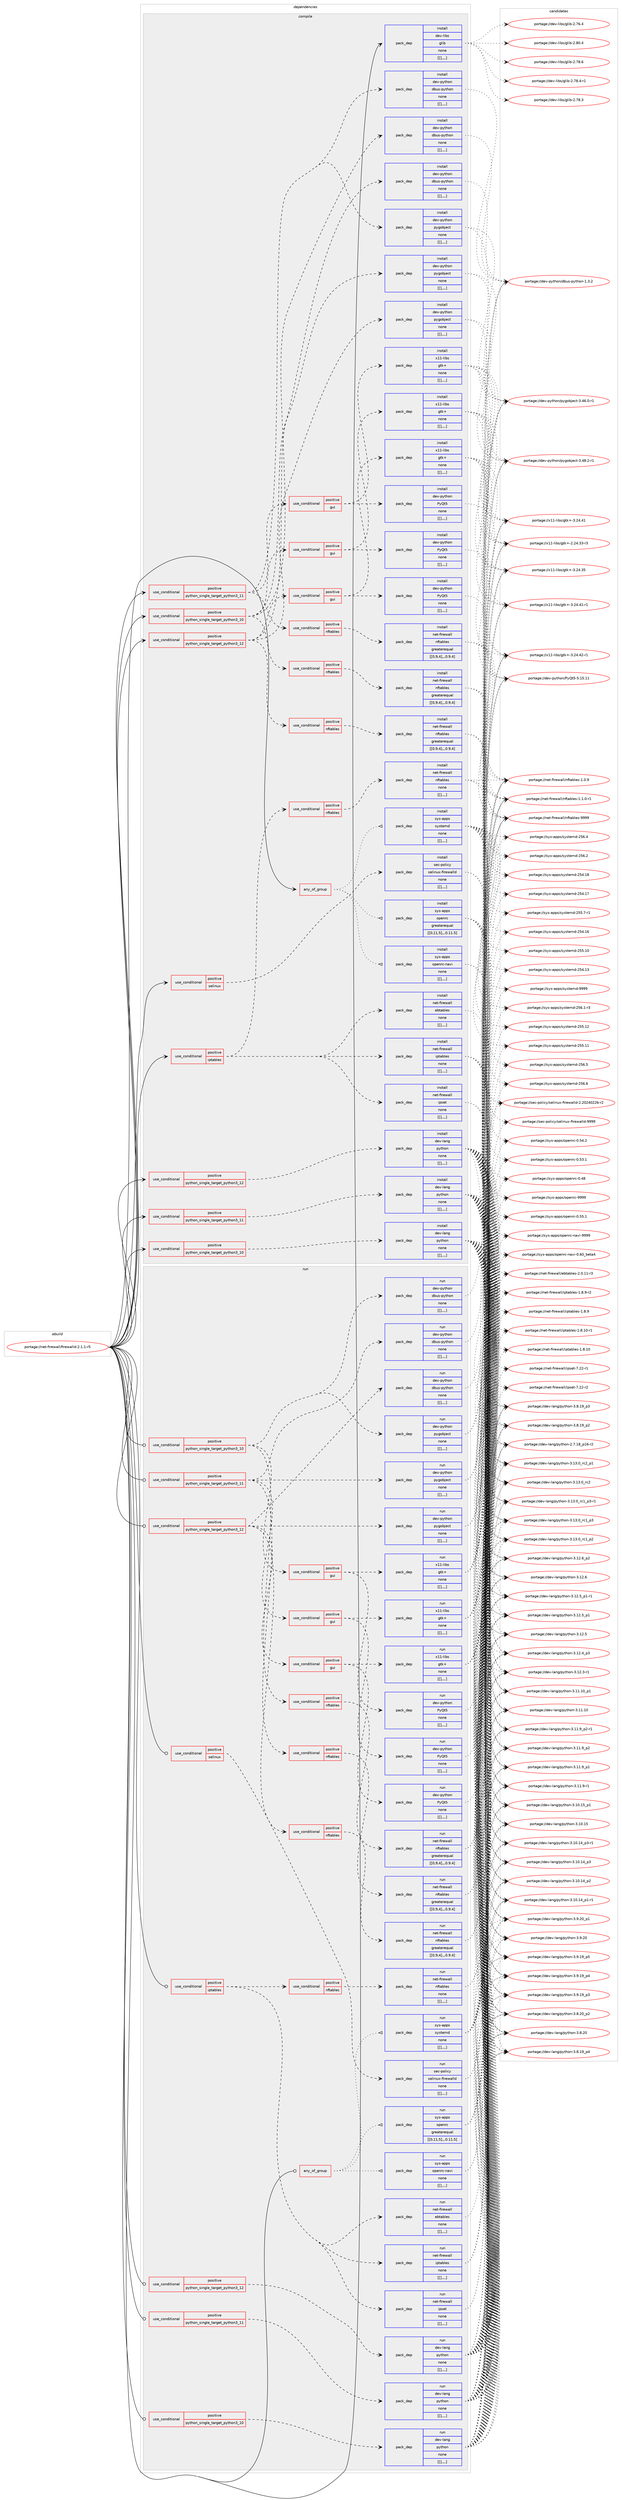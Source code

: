 digraph prolog {

# *************
# Graph options
# *************

newrank=true;
concentrate=true;
compound=true;
graph [rankdir=LR,fontname=Helvetica,fontsize=10,ranksep=1.5];#, ranksep=2.5, nodesep=0.2];
edge  [arrowhead=vee];
node  [fontname=Helvetica,fontsize=10];

# **********
# The ebuild
# **********

subgraph cluster_leftcol {
color=gray;
label=<<i>ebuild</i>>;
id [label="portage://net-firewall/firewalld-2.1.1-r5", color=red, width=4, href="../net-firewall/firewalld-2.1.1-r5.svg"];
}

# ****************
# The dependencies
# ****************

subgraph cluster_midcol {
color=gray;
label=<<i>dependencies</i>>;
subgraph cluster_compile {
fillcolor="#eeeeee";
style=filled;
label=<<i>compile</i>>;
subgraph any2454 {
dependency358408 [label=<<TABLE BORDER="0" CELLBORDER="1" CELLSPACING="0" CELLPADDING="4"><TR><TD CELLPADDING="10">any_of_group</TD></TR></TABLE>>, shape=none, color=red];subgraph pack261552 {
dependency358409 [label=<<TABLE BORDER="0" CELLBORDER="1" CELLSPACING="0" CELLPADDING="4" WIDTH="220"><TR><TD ROWSPAN="6" CELLPADDING="30">pack_dep</TD></TR><TR><TD WIDTH="110">install</TD></TR><TR><TD>sys-apps</TD></TR><TR><TD>openrc</TD></TR><TR><TD>greaterequal</TD></TR><TR><TD>[[0,11,5],,,0.11.5]</TD></TR></TABLE>>, shape=none, color=blue];
}
dependency358408:e -> dependency358409:w [weight=20,style="dotted",arrowhead="oinv"];
subgraph pack261553 {
dependency358410 [label=<<TABLE BORDER="0" CELLBORDER="1" CELLSPACING="0" CELLPADDING="4" WIDTH="220"><TR><TD ROWSPAN="6" CELLPADDING="30">pack_dep</TD></TR><TR><TD WIDTH="110">install</TD></TR><TR><TD>sys-apps</TD></TR><TR><TD>openrc-navi</TD></TR><TR><TD>none</TD></TR><TR><TD>[[],,,,]</TD></TR></TABLE>>, shape=none, color=blue];
}
dependency358408:e -> dependency358410:w [weight=20,style="dotted",arrowhead="oinv"];
subgraph pack261554 {
dependency358411 [label=<<TABLE BORDER="0" CELLBORDER="1" CELLSPACING="0" CELLPADDING="4" WIDTH="220"><TR><TD ROWSPAN="6" CELLPADDING="30">pack_dep</TD></TR><TR><TD WIDTH="110">install</TD></TR><TR><TD>sys-apps</TD></TR><TR><TD>systemd</TD></TR><TR><TD>none</TD></TR><TR><TD>[[],,,,]</TD></TR></TABLE>>, shape=none, color=blue];
}
dependency358408:e -> dependency358411:w [weight=20,style="dotted",arrowhead="oinv"];
}
id:e -> dependency358408:w [weight=20,style="solid",arrowhead="vee"];
subgraph cond94224 {
dependency358412 [label=<<TABLE BORDER="0" CELLBORDER="1" CELLSPACING="0" CELLPADDING="4"><TR><TD ROWSPAN="3" CELLPADDING="10">use_conditional</TD></TR><TR><TD>positive</TD></TR><TR><TD>iptables</TD></TR></TABLE>>, shape=none, color=red];
subgraph pack261555 {
dependency358413 [label=<<TABLE BORDER="0" CELLBORDER="1" CELLSPACING="0" CELLPADDING="4" WIDTH="220"><TR><TD ROWSPAN="6" CELLPADDING="30">pack_dep</TD></TR><TR><TD WIDTH="110">install</TD></TR><TR><TD>net-firewall</TD></TR><TR><TD>iptables</TD></TR><TR><TD>none</TD></TR><TR><TD>[[],,,,]</TD></TR></TABLE>>, shape=none, color=blue];
}
dependency358412:e -> dependency358413:w [weight=20,style="dashed",arrowhead="vee"];
subgraph pack261556 {
dependency358414 [label=<<TABLE BORDER="0" CELLBORDER="1" CELLSPACING="0" CELLPADDING="4" WIDTH="220"><TR><TD ROWSPAN="6" CELLPADDING="30">pack_dep</TD></TR><TR><TD WIDTH="110">install</TD></TR><TR><TD>net-firewall</TD></TR><TR><TD>ebtables</TD></TR><TR><TD>none</TD></TR><TR><TD>[[],,,,]</TD></TR></TABLE>>, shape=none, color=blue];
}
dependency358412:e -> dependency358414:w [weight=20,style="dashed",arrowhead="vee"];
subgraph pack261557 {
dependency358415 [label=<<TABLE BORDER="0" CELLBORDER="1" CELLSPACING="0" CELLPADDING="4" WIDTH="220"><TR><TD ROWSPAN="6" CELLPADDING="30">pack_dep</TD></TR><TR><TD WIDTH="110">install</TD></TR><TR><TD>net-firewall</TD></TR><TR><TD>ipset</TD></TR><TR><TD>none</TD></TR><TR><TD>[[],,,,]</TD></TR></TABLE>>, shape=none, color=blue];
}
dependency358412:e -> dependency358415:w [weight=20,style="dashed",arrowhead="vee"];
subgraph cond94225 {
dependency358416 [label=<<TABLE BORDER="0" CELLBORDER="1" CELLSPACING="0" CELLPADDING="4"><TR><TD ROWSPAN="3" CELLPADDING="10">use_conditional</TD></TR><TR><TD>positive</TD></TR><TR><TD>nftables</TD></TR></TABLE>>, shape=none, color=red];
subgraph pack261558 {
dependency358417 [label=<<TABLE BORDER="0" CELLBORDER="1" CELLSPACING="0" CELLPADDING="4" WIDTH="220"><TR><TD ROWSPAN="6" CELLPADDING="30">pack_dep</TD></TR><TR><TD WIDTH="110">install</TD></TR><TR><TD>net-firewall</TD></TR><TR><TD>nftables</TD></TR><TR><TD>none</TD></TR><TR><TD>[[],,,,]</TD></TR></TABLE>>, shape=none, color=blue];
}
dependency358416:e -> dependency358417:w [weight=20,style="dashed",arrowhead="vee"];
}
dependency358412:e -> dependency358416:w [weight=20,style="dashed",arrowhead="vee"];
}
id:e -> dependency358412:w [weight=20,style="solid",arrowhead="vee"];
subgraph cond94226 {
dependency358418 [label=<<TABLE BORDER="0" CELLBORDER="1" CELLSPACING="0" CELLPADDING="4"><TR><TD ROWSPAN="3" CELLPADDING="10">use_conditional</TD></TR><TR><TD>positive</TD></TR><TR><TD>python_single_target_python3_10</TD></TR></TABLE>>, shape=none, color=red];
subgraph pack261559 {
dependency358419 [label=<<TABLE BORDER="0" CELLBORDER="1" CELLSPACING="0" CELLPADDING="4" WIDTH="220"><TR><TD ROWSPAN="6" CELLPADDING="30">pack_dep</TD></TR><TR><TD WIDTH="110">install</TD></TR><TR><TD>dev-lang</TD></TR><TR><TD>python</TD></TR><TR><TD>none</TD></TR><TR><TD>[[],,,,]</TD></TR></TABLE>>, shape=none, color=blue];
}
dependency358418:e -> dependency358419:w [weight=20,style="dashed",arrowhead="vee"];
}
id:e -> dependency358418:w [weight=20,style="solid",arrowhead="vee"];
subgraph cond94227 {
dependency358420 [label=<<TABLE BORDER="0" CELLBORDER="1" CELLSPACING="0" CELLPADDING="4"><TR><TD ROWSPAN="3" CELLPADDING="10">use_conditional</TD></TR><TR><TD>positive</TD></TR><TR><TD>python_single_target_python3_10</TD></TR></TABLE>>, shape=none, color=red];
subgraph pack261560 {
dependency358421 [label=<<TABLE BORDER="0" CELLBORDER="1" CELLSPACING="0" CELLPADDING="4" WIDTH="220"><TR><TD ROWSPAN="6" CELLPADDING="30">pack_dep</TD></TR><TR><TD WIDTH="110">install</TD></TR><TR><TD>dev-python</TD></TR><TR><TD>dbus-python</TD></TR><TR><TD>none</TD></TR><TR><TD>[[],,,,]</TD></TR></TABLE>>, shape=none, color=blue];
}
dependency358420:e -> dependency358421:w [weight=20,style="dashed",arrowhead="vee"];
subgraph pack261561 {
dependency358422 [label=<<TABLE BORDER="0" CELLBORDER="1" CELLSPACING="0" CELLPADDING="4" WIDTH="220"><TR><TD ROWSPAN="6" CELLPADDING="30">pack_dep</TD></TR><TR><TD WIDTH="110">install</TD></TR><TR><TD>dev-python</TD></TR><TR><TD>pygobject</TD></TR><TR><TD>none</TD></TR><TR><TD>[[],,,,]</TD></TR></TABLE>>, shape=none, color=blue];
}
dependency358420:e -> dependency358422:w [weight=20,style="dashed",arrowhead="vee"];
subgraph cond94228 {
dependency358423 [label=<<TABLE BORDER="0" CELLBORDER="1" CELLSPACING="0" CELLPADDING="4"><TR><TD ROWSPAN="3" CELLPADDING="10">use_conditional</TD></TR><TR><TD>positive</TD></TR><TR><TD>gui</TD></TR></TABLE>>, shape=none, color=red];
subgraph pack261562 {
dependency358424 [label=<<TABLE BORDER="0" CELLBORDER="1" CELLSPACING="0" CELLPADDING="4" WIDTH="220"><TR><TD ROWSPAN="6" CELLPADDING="30">pack_dep</TD></TR><TR><TD WIDTH="110">install</TD></TR><TR><TD>x11-libs</TD></TR><TR><TD>gtk+</TD></TR><TR><TD>none</TD></TR><TR><TD>[[],,,,]</TD></TR></TABLE>>, shape=none, color=blue];
}
dependency358423:e -> dependency358424:w [weight=20,style="dashed",arrowhead="vee"];
subgraph pack261563 {
dependency358425 [label=<<TABLE BORDER="0" CELLBORDER="1" CELLSPACING="0" CELLPADDING="4" WIDTH="220"><TR><TD ROWSPAN="6" CELLPADDING="30">pack_dep</TD></TR><TR><TD WIDTH="110">install</TD></TR><TR><TD>dev-python</TD></TR><TR><TD>PyQt5</TD></TR><TR><TD>none</TD></TR><TR><TD>[[],,,,]</TD></TR></TABLE>>, shape=none, color=blue];
}
dependency358423:e -> dependency358425:w [weight=20,style="dashed",arrowhead="vee"];
}
dependency358420:e -> dependency358423:w [weight=20,style="dashed",arrowhead="vee"];
subgraph cond94229 {
dependency358426 [label=<<TABLE BORDER="0" CELLBORDER="1" CELLSPACING="0" CELLPADDING="4"><TR><TD ROWSPAN="3" CELLPADDING="10">use_conditional</TD></TR><TR><TD>positive</TD></TR><TR><TD>nftables</TD></TR></TABLE>>, shape=none, color=red];
subgraph pack261564 {
dependency358427 [label=<<TABLE BORDER="0" CELLBORDER="1" CELLSPACING="0" CELLPADDING="4" WIDTH="220"><TR><TD ROWSPAN="6" CELLPADDING="30">pack_dep</TD></TR><TR><TD WIDTH="110">install</TD></TR><TR><TD>net-firewall</TD></TR><TR><TD>nftables</TD></TR><TR><TD>greaterequal</TD></TR><TR><TD>[[0,9,4],,,0.9.4]</TD></TR></TABLE>>, shape=none, color=blue];
}
dependency358426:e -> dependency358427:w [weight=20,style="dashed",arrowhead="vee"];
}
dependency358420:e -> dependency358426:w [weight=20,style="dashed",arrowhead="vee"];
}
id:e -> dependency358420:w [weight=20,style="solid",arrowhead="vee"];
subgraph cond94230 {
dependency358428 [label=<<TABLE BORDER="0" CELLBORDER="1" CELLSPACING="0" CELLPADDING="4"><TR><TD ROWSPAN="3" CELLPADDING="10">use_conditional</TD></TR><TR><TD>positive</TD></TR><TR><TD>python_single_target_python3_11</TD></TR></TABLE>>, shape=none, color=red];
subgraph pack261565 {
dependency358429 [label=<<TABLE BORDER="0" CELLBORDER="1" CELLSPACING="0" CELLPADDING="4" WIDTH="220"><TR><TD ROWSPAN="6" CELLPADDING="30">pack_dep</TD></TR><TR><TD WIDTH="110">install</TD></TR><TR><TD>dev-lang</TD></TR><TR><TD>python</TD></TR><TR><TD>none</TD></TR><TR><TD>[[],,,,]</TD></TR></TABLE>>, shape=none, color=blue];
}
dependency358428:e -> dependency358429:w [weight=20,style="dashed",arrowhead="vee"];
}
id:e -> dependency358428:w [weight=20,style="solid",arrowhead="vee"];
subgraph cond94231 {
dependency358430 [label=<<TABLE BORDER="0" CELLBORDER="1" CELLSPACING="0" CELLPADDING="4"><TR><TD ROWSPAN="3" CELLPADDING="10">use_conditional</TD></TR><TR><TD>positive</TD></TR><TR><TD>python_single_target_python3_11</TD></TR></TABLE>>, shape=none, color=red];
subgraph pack261566 {
dependency358431 [label=<<TABLE BORDER="0" CELLBORDER="1" CELLSPACING="0" CELLPADDING="4" WIDTH="220"><TR><TD ROWSPAN="6" CELLPADDING="30">pack_dep</TD></TR><TR><TD WIDTH="110">install</TD></TR><TR><TD>dev-python</TD></TR><TR><TD>dbus-python</TD></TR><TR><TD>none</TD></TR><TR><TD>[[],,,,]</TD></TR></TABLE>>, shape=none, color=blue];
}
dependency358430:e -> dependency358431:w [weight=20,style="dashed",arrowhead="vee"];
subgraph pack261567 {
dependency358432 [label=<<TABLE BORDER="0" CELLBORDER="1" CELLSPACING="0" CELLPADDING="4" WIDTH="220"><TR><TD ROWSPAN="6" CELLPADDING="30">pack_dep</TD></TR><TR><TD WIDTH="110">install</TD></TR><TR><TD>dev-python</TD></TR><TR><TD>pygobject</TD></TR><TR><TD>none</TD></TR><TR><TD>[[],,,,]</TD></TR></TABLE>>, shape=none, color=blue];
}
dependency358430:e -> dependency358432:w [weight=20,style="dashed",arrowhead="vee"];
subgraph cond94232 {
dependency358433 [label=<<TABLE BORDER="0" CELLBORDER="1" CELLSPACING="0" CELLPADDING="4"><TR><TD ROWSPAN="3" CELLPADDING="10">use_conditional</TD></TR><TR><TD>positive</TD></TR><TR><TD>gui</TD></TR></TABLE>>, shape=none, color=red];
subgraph pack261568 {
dependency358434 [label=<<TABLE BORDER="0" CELLBORDER="1" CELLSPACING="0" CELLPADDING="4" WIDTH="220"><TR><TD ROWSPAN="6" CELLPADDING="30">pack_dep</TD></TR><TR><TD WIDTH="110">install</TD></TR><TR><TD>x11-libs</TD></TR><TR><TD>gtk+</TD></TR><TR><TD>none</TD></TR><TR><TD>[[],,,,]</TD></TR></TABLE>>, shape=none, color=blue];
}
dependency358433:e -> dependency358434:w [weight=20,style="dashed",arrowhead="vee"];
subgraph pack261569 {
dependency358435 [label=<<TABLE BORDER="0" CELLBORDER="1" CELLSPACING="0" CELLPADDING="4" WIDTH="220"><TR><TD ROWSPAN="6" CELLPADDING="30">pack_dep</TD></TR><TR><TD WIDTH="110">install</TD></TR><TR><TD>dev-python</TD></TR><TR><TD>PyQt5</TD></TR><TR><TD>none</TD></TR><TR><TD>[[],,,,]</TD></TR></TABLE>>, shape=none, color=blue];
}
dependency358433:e -> dependency358435:w [weight=20,style="dashed",arrowhead="vee"];
}
dependency358430:e -> dependency358433:w [weight=20,style="dashed",arrowhead="vee"];
subgraph cond94233 {
dependency358436 [label=<<TABLE BORDER="0" CELLBORDER="1" CELLSPACING="0" CELLPADDING="4"><TR><TD ROWSPAN="3" CELLPADDING="10">use_conditional</TD></TR><TR><TD>positive</TD></TR><TR><TD>nftables</TD></TR></TABLE>>, shape=none, color=red];
subgraph pack261570 {
dependency358437 [label=<<TABLE BORDER="0" CELLBORDER="1" CELLSPACING="0" CELLPADDING="4" WIDTH="220"><TR><TD ROWSPAN="6" CELLPADDING="30">pack_dep</TD></TR><TR><TD WIDTH="110">install</TD></TR><TR><TD>net-firewall</TD></TR><TR><TD>nftables</TD></TR><TR><TD>greaterequal</TD></TR><TR><TD>[[0,9,4],,,0.9.4]</TD></TR></TABLE>>, shape=none, color=blue];
}
dependency358436:e -> dependency358437:w [weight=20,style="dashed",arrowhead="vee"];
}
dependency358430:e -> dependency358436:w [weight=20,style="dashed",arrowhead="vee"];
}
id:e -> dependency358430:w [weight=20,style="solid",arrowhead="vee"];
subgraph cond94234 {
dependency358438 [label=<<TABLE BORDER="0" CELLBORDER="1" CELLSPACING="0" CELLPADDING="4"><TR><TD ROWSPAN="3" CELLPADDING="10">use_conditional</TD></TR><TR><TD>positive</TD></TR><TR><TD>python_single_target_python3_12</TD></TR></TABLE>>, shape=none, color=red];
subgraph pack261571 {
dependency358439 [label=<<TABLE BORDER="0" CELLBORDER="1" CELLSPACING="0" CELLPADDING="4" WIDTH="220"><TR><TD ROWSPAN="6" CELLPADDING="30">pack_dep</TD></TR><TR><TD WIDTH="110">install</TD></TR><TR><TD>dev-lang</TD></TR><TR><TD>python</TD></TR><TR><TD>none</TD></TR><TR><TD>[[],,,,]</TD></TR></TABLE>>, shape=none, color=blue];
}
dependency358438:e -> dependency358439:w [weight=20,style="dashed",arrowhead="vee"];
}
id:e -> dependency358438:w [weight=20,style="solid",arrowhead="vee"];
subgraph cond94235 {
dependency358440 [label=<<TABLE BORDER="0" CELLBORDER="1" CELLSPACING="0" CELLPADDING="4"><TR><TD ROWSPAN="3" CELLPADDING="10">use_conditional</TD></TR><TR><TD>positive</TD></TR><TR><TD>python_single_target_python3_12</TD></TR></TABLE>>, shape=none, color=red];
subgraph pack261572 {
dependency358441 [label=<<TABLE BORDER="0" CELLBORDER="1" CELLSPACING="0" CELLPADDING="4" WIDTH="220"><TR><TD ROWSPAN="6" CELLPADDING="30">pack_dep</TD></TR><TR><TD WIDTH="110">install</TD></TR><TR><TD>dev-python</TD></TR><TR><TD>dbus-python</TD></TR><TR><TD>none</TD></TR><TR><TD>[[],,,,]</TD></TR></TABLE>>, shape=none, color=blue];
}
dependency358440:e -> dependency358441:w [weight=20,style="dashed",arrowhead="vee"];
subgraph pack261573 {
dependency358442 [label=<<TABLE BORDER="0" CELLBORDER="1" CELLSPACING="0" CELLPADDING="4" WIDTH="220"><TR><TD ROWSPAN="6" CELLPADDING="30">pack_dep</TD></TR><TR><TD WIDTH="110">install</TD></TR><TR><TD>dev-python</TD></TR><TR><TD>pygobject</TD></TR><TR><TD>none</TD></TR><TR><TD>[[],,,,]</TD></TR></TABLE>>, shape=none, color=blue];
}
dependency358440:e -> dependency358442:w [weight=20,style="dashed",arrowhead="vee"];
subgraph cond94236 {
dependency358443 [label=<<TABLE BORDER="0" CELLBORDER="1" CELLSPACING="0" CELLPADDING="4"><TR><TD ROWSPAN="3" CELLPADDING="10">use_conditional</TD></TR><TR><TD>positive</TD></TR><TR><TD>gui</TD></TR></TABLE>>, shape=none, color=red];
subgraph pack261574 {
dependency358444 [label=<<TABLE BORDER="0" CELLBORDER="1" CELLSPACING="0" CELLPADDING="4" WIDTH="220"><TR><TD ROWSPAN="6" CELLPADDING="30">pack_dep</TD></TR><TR><TD WIDTH="110">install</TD></TR><TR><TD>x11-libs</TD></TR><TR><TD>gtk+</TD></TR><TR><TD>none</TD></TR><TR><TD>[[],,,,]</TD></TR></TABLE>>, shape=none, color=blue];
}
dependency358443:e -> dependency358444:w [weight=20,style="dashed",arrowhead="vee"];
subgraph pack261575 {
dependency358445 [label=<<TABLE BORDER="0" CELLBORDER="1" CELLSPACING="0" CELLPADDING="4" WIDTH="220"><TR><TD ROWSPAN="6" CELLPADDING="30">pack_dep</TD></TR><TR><TD WIDTH="110">install</TD></TR><TR><TD>dev-python</TD></TR><TR><TD>PyQt5</TD></TR><TR><TD>none</TD></TR><TR><TD>[[],,,,]</TD></TR></TABLE>>, shape=none, color=blue];
}
dependency358443:e -> dependency358445:w [weight=20,style="dashed",arrowhead="vee"];
}
dependency358440:e -> dependency358443:w [weight=20,style="dashed",arrowhead="vee"];
subgraph cond94237 {
dependency358446 [label=<<TABLE BORDER="0" CELLBORDER="1" CELLSPACING="0" CELLPADDING="4"><TR><TD ROWSPAN="3" CELLPADDING="10">use_conditional</TD></TR><TR><TD>positive</TD></TR><TR><TD>nftables</TD></TR></TABLE>>, shape=none, color=red];
subgraph pack261576 {
dependency358447 [label=<<TABLE BORDER="0" CELLBORDER="1" CELLSPACING="0" CELLPADDING="4" WIDTH="220"><TR><TD ROWSPAN="6" CELLPADDING="30">pack_dep</TD></TR><TR><TD WIDTH="110">install</TD></TR><TR><TD>net-firewall</TD></TR><TR><TD>nftables</TD></TR><TR><TD>greaterequal</TD></TR><TR><TD>[[0,9,4],,,0.9.4]</TD></TR></TABLE>>, shape=none, color=blue];
}
dependency358446:e -> dependency358447:w [weight=20,style="dashed",arrowhead="vee"];
}
dependency358440:e -> dependency358446:w [weight=20,style="dashed",arrowhead="vee"];
}
id:e -> dependency358440:w [weight=20,style="solid",arrowhead="vee"];
subgraph cond94238 {
dependency358448 [label=<<TABLE BORDER="0" CELLBORDER="1" CELLSPACING="0" CELLPADDING="4"><TR><TD ROWSPAN="3" CELLPADDING="10">use_conditional</TD></TR><TR><TD>positive</TD></TR><TR><TD>selinux</TD></TR></TABLE>>, shape=none, color=red];
subgraph pack261577 {
dependency358449 [label=<<TABLE BORDER="0" CELLBORDER="1" CELLSPACING="0" CELLPADDING="4" WIDTH="220"><TR><TD ROWSPAN="6" CELLPADDING="30">pack_dep</TD></TR><TR><TD WIDTH="110">install</TD></TR><TR><TD>sec-policy</TD></TR><TR><TD>selinux-firewalld</TD></TR><TR><TD>none</TD></TR><TR><TD>[[],,,,]</TD></TR></TABLE>>, shape=none, color=blue];
}
dependency358448:e -> dependency358449:w [weight=20,style="dashed",arrowhead="vee"];
}
id:e -> dependency358448:w [weight=20,style="solid",arrowhead="vee"];
subgraph pack261578 {
dependency358450 [label=<<TABLE BORDER="0" CELLBORDER="1" CELLSPACING="0" CELLPADDING="4" WIDTH="220"><TR><TD ROWSPAN="6" CELLPADDING="30">pack_dep</TD></TR><TR><TD WIDTH="110">install</TD></TR><TR><TD>dev-libs</TD></TR><TR><TD>glib</TD></TR><TR><TD>none</TD></TR><TR><TD>[[],,,,]</TD></TR></TABLE>>, shape=none, color=blue];
}
id:e -> dependency358450:w [weight=20,style="solid",arrowhead="vee"];
}
subgraph cluster_compileandrun {
fillcolor="#eeeeee";
style=filled;
label=<<i>compile and run</i>>;
}
subgraph cluster_run {
fillcolor="#eeeeee";
style=filled;
label=<<i>run</i>>;
subgraph any2455 {
dependency358451 [label=<<TABLE BORDER="0" CELLBORDER="1" CELLSPACING="0" CELLPADDING="4"><TR><TD CELLPADDING="10">any_of_group</TD></TR></TABLE>>, shape=none, color=red];subgraph pack261579 {
dependency358452 [label=<<TABLE BORDER="0" CELLBORDER="1" CELLSPACING="0" CELLPADDING="4" WIDTH="220"><TR><TD ROWSPAN="6" CELLPADDING="30">pack_dep</TD></TR><TR><TD WIDTH="110">run</TD></TR><TR><TD>sys-apps</TD></TR><TR><TD>openrc</TD></TR><TR><TD>greaterequal</TD></TR><TR><TD>[[0,11,5],,,0.11.5]</TD></TR></TABLE>>, shape=none, color=blue];
}
dependency358451:e -> dependency358452:w [weight=20,style="dotted",arrowhead="oinv"];
subgraph pack261580 {
dependency358453 [label=<<TABLE BORDER="0" CELLBORDER="1" CELLSPACING="0" CELLPADDING="4" WIDTH="220"><TR><TD ROWSPAN="6" CELLPADDING="30">pack_dep</TD></TR><TR><TD WIDTH="110">run</TD></TR><TR><TD>sys-apps</TD></TR><TR><TD>openrc-navi</TD></TR><TR><TD>none</TD></TR><TR><TD>[[],,,,]</TD></TR></TABLE>>, shape=none, color=blue];
}
dependency358451:e -> dependency358453:w [weight=20,style="dotted",arrowhead="oinv"];
subgraph pack261581 {
dependency358454 [label=<<TABLE BORDER="0" CELLBORDER="1" CELLSPACING="0" CELLPADDING="4" WIDTH="220"><TR><TD ROWSPAN="6" CELLPADDING="30">pack_dep</TD></TR><TR><TD WIDTH="110">run</TD></TR><TR><TD>sys-apps</TD></TR><TR><TD>systemd</TD></TR><TR><TD>none</TD></TR><TR><TD>[[],,,,]</TD></TR></TABLE>>, shape=none, color=blue];
}
dependency358451:e -> dependency358454:w [weight=20,style="dotted",arrowhead="oinv"];
}
id:e -> dependency358451:w [weight=20,style="solid",arrowhead="odot"];
subgraph cond94239 {
dependency358455 [label=<<TABLE BORDER="0" CELLBORDER="1" CELLSPACING="0" CELLPADDING="4"><TR><TD ROWSPAN="3" CELLPADDING="10">use_conditional</TD></TR><TR><TD>positive</TD></TR><TR><TD>iptables</TD></TR></TABLE>>, shape=none, color=red];
subgraph pack261582 {
dependency358456 [label=<<TABLE BORDER="0" CELLBORDER="1" CELLSPACING="0" CELLPADDING="4" WIDTH="220"><TR><TD ROWSPAN="6" CELLPADDING="30">pack_dep</TD></TR><TR><TD WIDTH="110">run</TD></TR><TR><TD>net-firewall</TD></TR><TR><TD>iptables</TD></TR><TR><TD>none</TD></TR><TR><TD>[[],,,,]</TD></TR></TABLE>>, shape=none, color=blue];
}
dependency358455:e -> dependency358456:w [weight=20,style="dashed",arrowhead="vee"];
subgraph pack261583 {
dependency358457 [label=<<TABLE BORDER="0" CELLBORDER="1" CELLSPACING="0" CELLPADDING="4" WIDTH="220"><TR><TD ROWSPAN="6" CELLPADDING="30">pack_dep</TD></TR><TR><TD WIDTH="110">run</TD></TR><TR><TD>net-firewall</TD></TR><TR><TD>ebtables</TD></TR><TR><TD>none</TD></TR><TR><TD>[[],,,,]</TD></TR></TABLE>>, shape=none, color=blue];
}
dependency358455:e -> dependency358457:w [weight=20,style="dashed",arrowhead="vee"];
subgraph pack261584 {
dependency358458 [label=<<TABLE BORDER="0" CELLBORDER="1" CELLSPACING="0" CELLPADDING="4" WIDTH="220"><TR><TD ROWSPAN="6" CELLPADDING="30">pack_dep</TD></TR><TR><TD WIDTH="110">run</TD></TR><TR><TD>net-firewall</TD></TR><TR><TD>ipset</TD></TR><TR><TD>none</TD></TR><TR><TD>[[],,,,]</TD></TR></TABLE>>, shape=none, color=blue];
}
dependency358455:e -> dependency358458:w [weight=20,style="dashed",arrowhead="vee"];
subgraph cond94240 {
dependency358459 [label=<<TABLE BORDER="0" CELLBORDER="1" CELLSPACING="0" CELLPADDING="4"><TR><TD ROWSPAN="3" CELLPADDING="10">use_conditional</TD></TR><TR><TD>positive</TD></TR><TR><TD>nftables</TD></TR></TABLE>>, shape=none, color=red];
subgraph pack261585 {
dependency358460 [label=<<TABLE BORDER="0" CELLBORDER="1" CELLSPACING="0" CELLPADDING="4" WIDTH="220"><TR><TD ROWSPAN="6" CELLPADDING="30">pack_dep</TD></TR><TR><TD WIDTH="110">run</TD></TR><TR><TD>net-firewall</TD></TR><TR><TD>nftables</TD></TR><TR><TD>none</TD></TR><TR><TD>[[],,,,]</TD></TR></TABLE>>, shape=none, color=blue];
}
dependency358459:e -> dependency358460:w [weight=20,style="dashed",arrowhead="vee"];
}
dependency358455:e -> dependency358459:w [weight=20,style="dashed",arrowhead="vee"];
}
id:e -> dependency358455:w [weight=20,style="solid",arrowhead="odot"];
subgraph cond94241 {
dependency358461 [label=<<TABLE BORDER="0" CELLBORDER="1" CELLSPACING="0" CELLPADDING="4"><TR><TD ROWSPAN="3" CELLPADDING="10">use_conditional</TD></TR><TR><TD>positive</TD></TR><TR><TD>python_single_target_python3_10</TD></TR></TABLE>>, shape=none, color=red];
subgraph pack261586 {
dependency358462 [label=<<TABLE BORDER="0" CELLBORDER="1" CELLSPACING="0" CELLPADDING="4" WIDTH="220"><TR><TD ROWSPAN="6" CELLPADDING="30">pack_dep</TD></TR><TR><TD WIDTH="110">run</TD></TR><TR><TD>dev-lang</TD></TR><TR><TD>python</TD></TR><TR><TD>none</TD></TR><TR><TD>[[],,,,]</TD></TR></TABLE>>, shape=none, color=blue];
}
dependency358461:e -> dependency358462:w [weight=20,style="dashed",arrowhead="vee"];
}
id:e -> dependency358461:w [weight=20,style="solid",arrowhead="odot"];
subgraph cond94242 {
dependency358463 [label=<<TABLE BORDER="0" CELLBORDER="1" CELLSPACING="0" CELLPADDING="4"><TR><TD ROWSPAN="3" CELLPADDING="10">use_conditional</TD></TR><TR><TD>positive</TD></TR><TR><TD>python_single_target_python3_10</TD></TR></TABLE>>, shape=none, color=red];
subgraph pack261587 {
dependency358464 [label=<<TABLE BORDER="0" CELLBORDER="1" CELLSPACING="0" CELLPADDING="4" WIDTH="220"><TR><TD ROWSPAN="6" CELLPADDING="30">pack_dep</TD></TR><TR><TD WIDTH="110">run</TD></TR><TR><TD>dev-python</TD></TR><TR><TD>dbus-python</TD></TR><TR><TD>none</TD></TR><TR><TD>[[],,,,]</TD></TR></TABLE>>, shape=none, color=blue];
}
dependency358463:e -> dependency358464:w [weight=20,style="dashed",arrowhead="vee"];
subgraph pack261588 {
dependency358465 [label=<<TABLE BORDER="0" CELLBORDER="1" CELLSPACING="0" CELLPADDING="4" WIDTH="220"><TR><TD ROWSPAN="6" CELLPADDING="30">pack_dep</TD></TR><TR><TD WIDTH="110">run</TD></TR><TR><TD>dev-python</TD></TR><TR><TD>pygobject</TD></TR><TR><TD>none</TD></TR><TR><TD>[[],,,,]</TD></TR></TABLE>>, shape=none, color=blue];
}
dependency358463:e -> dependency358465:w [weight=20,style="dashed",arrowhead="vee"];
subgraph cond94243 {
dependency358466 [label=<<TABLE BORDER="0" CELLBORDER="1" CELLSPACING="0" CELLPADDING="4"><TR><TD ROWSPAN="3" CELLPADDING="10">use_conditional</TD></TR><TR><TD>positive</TD></TR><TR><TD>gui</TD></TR></TABLE>>, shape=none, color=red];
subgraph pack261589 {
dependency358467 [label=<<TABLE BORDER="0" CELLBORDER="1" CELLSPACING="0" CELLPADDING="4" WIDTH="220"><TR><TD ROWSPAN="6" CELLPADDING="30">pack_dep</TD></TR><TR><TD WIDTH="110">run</TD></TR><TR><TD>x11-libs</TD></TR><TR><TD>gtk+</TD></TR><TR><TD>none</TD></TR><TR><TD>[[],,,,]</TD></TR></TABLE>>, shape=none, color=blue];
}
dependency358466:e -> dependency358467:w [weight=20,style="dashed",arrowhead="vee"];
subgraph pack261590 {
dependency358468 [label=<<TABLE BORDER="0" CELLBORDER="1" CELLSPACING="0" CELLPADDING="4" WIDTH="220"><TR><TD ROWSPAN="6" CELLPADDING="30">pack_dep</TD></TR><TR><TD WIDTH="110">run</TD></TR><TR><TD>dev-python</TD></TR><TR><TD>PyQt5</TD></TR><TR><TD>none</TD></TR><TR><TD>[[],,,,]</TD></TR></TABLE>>, shape=none, color=blue];
}
dependency358466:e -> dependency358468:w [weight=20,style="dashed",arrowhead="vee"];
}
dependency358463:e -> dependency358466:w [weight=20,style="dashed",arrowhead="vee"];
subgraph cond94244 {
dependency358469 [label=<<TABLE BORDER="0" CELLBORDER="1" CELLSPACING="0" CELLPADDING="4"><TR><TD ROWSPAN="3" CELLPADDING="10">use_conditional</TD></TR><TR><TD>positive</TD></TR><TR><TD>nftables</TD></TR></TABLE>>, shape=none, color=red];
subgraph pack261591 {
dependency358470 [label=<<TABLE BORDER="0" CELLBORDER="1" CELLSPACING="0" CELLPADDING="4" WIDTH="220"><TR><TD ROWSPAN="6" CELLPADDING="30">pack_dep</TD></TR><TR><TD WIDTH="110">run</TD></TR><TR><TD>net-firewall</TD></TR><TR><TD>nftables</TD></TR><TR><TD>greaterequal</TD></TR><TR><TD>[[0,9,4],,,0.9.4]</TD></TR></TABLE>>, shape=none, color=blue];
}
dependency358469:e -> dependency358470:w [weight=20,style="dashed",arrowhead="vee"];
}
dependency358463:e -> dependency358469:w [weight=20,style="dashed",arrowhead="vee"];
}
id:e -> dependency358463:w [weight=20,style="solid",arrowhead="odot"];
subgraph cond94245 {
dependency358471 [label=<<TABLE BORDER="0" CELLBORDER="1" CELLSPACING="0" CELLPADDING="4"><TR><TD ROWSPAN="3" CELLPADDING="10">use_conditional</TD></TR><TR><TD>positive</TD></TR><TR><TD>python_single_target_python3_11</TD></TR></TABLE>>, shape=none, color=red];
subgraph pack261592 {
dependency358472 [label=<<TABLE BORDER="0" CELLBORDER="1" CELLSPACING="0" CELLPADDING="4" WIDTH="220"><TR><TD ROWSPAN="6" CELLPADDING="30">pack_dep</TD></TR><TR><TD WIDTH="110">run</TD></TR><TR><TD>dev-lang</TD></TR><TR><TD>python</TD></TR><TR><TD>none</TD></TR><TR><TD>[[],,,,]</TD></TR></TABLE>>, shape=none, color=blue];
}
dependency358471:e -> dependency358472:w [weight=20,style="dashed",arrowhead="vee"];
}
id:e -> dependency358471:w [weight=20,style="solid",arrowhead="odot"];
subgraph cond94246 {
dependency358473 [label=<<TABLE BORDER="0" CELLBORDER="1" CELLSPACING="0" CELLPADDING="4"><TR><TD ROWSPAN="3" CELLPADDING="10">use_conditional</TD></TR><TR><TD>positive</TD></TR><TR><TD>python_single_target_python3_11</TD></TR></TABLE>>, shape=none, color=red];
subgraph pack261593 {
dependency358474 [label=<<TABLE BORDER="0" CELLBORDER="1" CELLSPACING="0" CELLPADDING="4" WIDTH="220"><TR><TD ROWSPAN="6" CELLPADDING="30">pack_dep</TD></TR><TR><TD WIDTH="110">run</TD></TR><TR><TD>dev-python</TD></TR><TR><TD>dbus-python</TD></TR><TR><TD>none</TD></TR><TR><TD>[[],,,,]</TD></TR></TABLE>>, shape=none, color=blue];
}
dependency358473:e -> dependency358474:w [weight=20,style="dashed",arrowhead="vee"];
subgraph pack261594 {
dependency358475 [label=<<TABLE BORDER="0" CELLBORDER="1" CELLSPACING="0" CELLPADDING="4" WIDTH="220"><TR><TD ROWSPAN="6" CELLPADDING="30">pack_dep</TD></TR><TR><TD WIDTH="110">run</TD></TR><TR><TD>dev-python</TD></TR><TR><TD>pygobject</TD></TR><TR><TD>none</TD></TR><TR><TD>[[],,,,]</TD></TR></TABLE>>, shape=none, color=blue];
}
dependency358473:e -> dependency358475:w [weight=20,style="dashed",arrowhead="vee"];
subgraph cond94247 {
dependency358476 [label=<<TABLE BORDER="0" CELLBORDER="1" CELLSPACING="0" CELLPADDING="4"><TR><TD ROWSPAN="3" CELLPADDING="10">use_conditional</TD></TR><TR><TD>positive</TD></TR><TR><TD>gui</TD></TR></TABLE>>, shape=none, color=red];
subgraph pack261595 {
dependency358477 [label=<<TABLE BORDER="0" CELLBORDER="1" CELLSPACING="0" CELLPADDING="4" WIDTH="220"><TR><TD ROWSPAN="6" CELLPADDING="30">pack_dep</TD></TR><TR><TD WIDTH="110">run</TD></TR><TR><TD>x11-libs</TD></TR><TR><TD>gtk+</TD></TR><TR><TD>none</TD></TR><TR><TD>[[],,,,]</TD></TR></TABLE>>, shape=none, color=blue];
}
dependency358476:e -> dependency358477:w [weight=20,style="dashed",arrowhead="vee"];
subgraph pack261596 {
dependency358478 [label=<<TABLE BORDER="0" CELLBORDER="1" CELLSPACING="0" CELLPADDING="4" WIDTH="220"><TR><TD ROWSPAN="6" CELLPADDING="30">pack_dep</TD></TR><TR><TD WIDTH="110">run</TD></TR><TR><TD>dev-python</TD></TR><TR><TD>PyQt5</TD></TR><TR><TD>none</TD></TR><TR><TD>[[],,,,]</TD></TR></TABLE>>, shape=none, color=blue];
}
dependency358476:e -> dependency358478:w [weight=20,style="dashed",arrowhead="vee"];
}
dependency358473:e -> dependency358476:w [weight=20,style="dashed",arrowhead="vee"];
subgraph cond94248 {
dependency358479 [label=<<TABLE BORDER="0" CELLBORDER="1" CELLSPACING="0" CELLPADDING="4"><TR><TD ROWSPAN="3" CELLPADDING="10">use_conditional</TD></TR><TR><TD>positive</TD></TR><TR><TD>nftables</TD></TR></TABLE>>, shape=none, color=red];
subgraph pack261597 {
dependency358480 [label=<<TABLE BORDER="0" CELLBORDER="1" CELLSPACING="0" CELLPADDING="4" WIDTH="220"><TR><TD ROWSPAN="6" CELLPADDING="30">pack_dep</TD></TR><TR><TD WIDTH="110">run</TD></TR><TR><TD>net-firewall</TD></TR><TR><TD>nftables</TD></TR><TR><TD>greaterequal</TD></TR><TR><TD>[[0,9,4],,,0.9.4]</TD></TR></TABLE>>, shape=none, color=blue];
}
dependency358479:e -> dependency358480:w [weight=20,style="dashed",arrowhead="vee"];
}
dependency358473:e -> dependency358479:w [weight=20,style="dashed",arrowhead="vee"];
}
id:e -> dependency358473:w [weight=20,style="solid",arrowhead="odot"];
subgraph cond94249 {
dependency358481 [label=<<TABLE BORDER="0" CELLBORDER="1" CELLSPACING="0" CELLPADDING="4"><TR><TD ROWSPAN="3" CELLPADDING="10">use_conditional</TD></TR><TR><TD>positive</TD></TR><TR><TD>python_single_target_python3_12</TD></TR></TABLE>>, shape=none, color=red];
subgraph pack261598 {
dependency358482 [label=<<TABLE BORDER="0" CELLBORDER="1" CELLSPACING="0" CELLPADDING="4" WIDTH="220"><TR><TD ROWSPAN="6" CELLPADDING="30">pack_dep</TD></TR><TR><TD WIDTH="110">run</TD></TR><TR><TD>dev-lang</TD></TR><TR><TD>python</TD></TR><TR><TD>none</TD></TR><TR><TD>[[],,,,]</TD></TR></TABLE>>, shape=none, color=blue];
}
dependency358481:e -> dependency358482:w [weight=20,style="dashed",arrowhead="vee"];
}
id:e -> dependency358481:w [weight=20,style="solid",arrowhead="odot"];
subgraph cond94250 {
dependency358483 [label=<<TABLE BORDER="0" CELLBORDER="1" CELLSPACING="0" CELLPADDING="4"><TR><TD ROWSPAN="3" CELLPADDING="10">use_conditional</TD></TR><TR><TD>positive</TD></TR><TR><TD>python_single_target_python3_12</TD></TR></TABLE>>, shape=none, color=red];
subgraph pack261599 {
dependency358484 [label=<<TABLE BORDER="0" CELLBORDER="1" CELLSPACING="0" CELLPADDING="4" WIDTH="220"><TR><TD ROWSPAN="6" CELLPADDING="30">pack_dep</TD></TR><TR><TD WIDTH="110">run</TD></TR><TR><TD>dev-python</TD></TR><TR><TD>dbus-python</TD></TR><TR><TD>none</TD></TR><TR><TD>[[],,,,]</TD></TR></TABLE>>, shape=none, color=blue];
}
dependency358483:e -> dependency358484:w [weight=20,style="dashed",arrowhead="vee"];
subgraph pack261600 {
dependency358485 [label=<<TABLE BORDER="0" CELLBORDER="1" CELLSPACING="0" CELLPADDING="4" WIDTH="220"><TR><TD ROWSPAN="6" CELLPADDING="30">pack_dep</TD></TR><TR><TD WIDTH="110">run</TD></TR><TR><TD>dev-python</TD></TR><TR><TD>pygobject</TD></TR><TR><TD>none</TD></TR><TR><TD>[[],,,,]</TD></TR></TABLE>>, shape=none, color=blue];
}
dependency358483:e -> dependency358485:w [weight=20,style="dashed",arrowhead="vee"];
subgraph cond94251 {
dependency358486 [label=<<TABLE BORDER="0" CELLBORDER="1" CELLSPACING="0" CELLPADDING="4"><TR><TD ROWSPAN="3" CELLPADDING="10">use_conditional</TD></TR><TR><TD>positive</TD></TR><TR><TD>gui</TD></TR></TABLE>>, shape=none, color=red];
subgraph pack261601 {
dependency358487 [label=<<TABLE BORDER="0" CELLBORDER="1" CELLSPACING="0" CELLPADDING="4" WIDTH="220"><TR><TD ROWSPAN="6" CELLPADDING="30">pack_dep</TD></TR><TR><TD WIDTH="110">run</TD></TR><TR><TD>x11-libs</TD></TR><TR><TD>gtk+</TD></TR><TR><TD>none</TD></TR><TR><TD>[[],,,,]</TD></TR></TABLE>>, shape=none, color=blue];
}
dependency358486:e -> dependency358487:w [weight=20,style="dashed",arrowhead="vee"];
subgraph pack261602 {
dependency358488 [label=<<TABLE BORDER="0" CELLBORDER="1" CELLSPACING="0" CELLPADDING="4" WIDTH="220"><TR><TD ROWSPAN="6" CELLPADDING="30">pack_dep</TD></TR><TR><TD WIDTH="110">run</TD></TR><TR><TD>dev-python</TD></TR><TR><TD>PyQt5</TD></TR><TR><TD>none</TD></TR><TR><TD>[[],,,,]</TD></TR></TABLE>>, shape=none, color=blue];
}
dependency358486:e -> dependency358488:w [weight=20,style="dashed",arrowhead="vee"];
}
dependency358483:e -> dependency358486:w [weight=20,style="dashed",arrowhead="vee"];
subgraph cond94252 {
dependency358489 [label=<<TABLE BORDER="0" CELLBORDER="1" CELLSPACING="0" CELLPADDING="4"><TR><TD ROWSPAN="3" CELLPADDING="10">use_conditional</TD></TR><TR><TD>positive</TD></TR><TR><TD>nftables</TD></TR></TABLE>>, shape=none, color=red];
subgraph pack261603 {
dependency358490 [label=<<TABLE BORDER="0" CELLBORDER="1" CELLSPACING="0" CELLPADDING="4" WIDTH="220"><TR><TD ROWSPAN="6" CELLPADDING="30">pack_dep</TD></TR><TR><TD WIDTH="110">run</TD></TR><TR><TD>net-firewall</TD></TR><TR><TD>nftables</TD></TR><TR><TD>greaterequal</TD></TR><TR><TD>[[0,9,4],,,0.9.4]</TD></TR></TABLE>>, shape=none, color=blue];
}
dependency358489:e -> dependency358490:w [weight=20,style="dashed",arrowhead="vee"];
}
dependency358483:e -> dependency358489:w [weight=20,style="dashed",arrowhead="vee"];
}
id:e -> dependency358483:w [weight=20,style="solid",arrowhead="odot"];
subgraph cond94253 {
dependency358491 [label=<<TABLE BORDER="0" CELLBORDER="1" CELLSPACING="0" CELLPADDING="4"><TR><TD ROWSPAN="3" CELLPADDING="10">use_conditional</TD></TR><TR><TD>positive</TD></TR><TR><TD>selinux</TD></TR></TABLE>>, shape=none, color=red];
subgraph pack261604 {
dependency358492 [label=<<TABLE BORDER="0" CELLBORDER="1" CELLSPACING="0" CELLPADDING="4" WIDTH="220"><TR><TD ROWSPAN="6" CELLPADDING="30">pack_dep</TD></TR><TR><TD WIDTH="110">run</TD></TR><TR><TD>sec-policy</TD></TR><TR><TD>selinux-firewalld</TD></TR><TR><TD>none</TD></TR><TR><TD>[[],,,,]</TD></TR></TABLE>>, shape=none, color=blue];
}
dependency358491:e -> dependency358492:w [weight=20,style="dashed",arrowhead="vee"];
}
id:e -> dependency358491:w [weight=20,style="solid",arrowhead="odot"];
}
}

# **************
# The candidates
# **************

subgraph cluster_choices {
rank=same;
color=gray;
label=<<i>candidates</i>>;

subgraph choice261552 {
color=black;
nodesep=1;
choice115121115459711211211547111112101110114994557575757 [label="portage://sys-apps/openrc-9999", color=red, width=4,href="../sys-apps/openrc-9999.svg"];
choice1151211154597112112115471111121011101149945484653534649 [label="portage://sys-apps/openrc-0.55.1", color=red, width=4,href="../sys-apps/openrc-0.55.1.svg"];
choice1151211154597112112115471111121011101149945484653524650 [label="portage://sys-apps/openrc-0.54.2", color=red, width=4,href="../sys-apps/openrc-0.54.2.svg"];
choice1151211154597112112115471111121011101149945484653514649 [label="portage://sys-apps/openrc-0.53.1", color=red, width=4,href="../sys-apps/openrc-0.53.1.svg"];
choice115121115459711211211547111112101110114994548465256 [label="portage://sys-apps/openrc-0.48", color=red, width=4,href="../sys-apps/openrc-0.48.svg"];
dependency358409:e -> choice115121115459711211211547111112101110114994557575757:w [style=dotted,weight="100"];
dependency358409:e -> choice1151211154597112112115471111121011101149945484653534649:w [style=dotted,weight="100"];
dependency358409:e -> choice1151211154597112112115471111121011101149945484653524650:w [style=dotted,weight="100"];
dependency358409:e -> choice1151211154597112112115471111121011101149945484653514649:w [style=dotted,weight="100"];
dependency358409:e -> choice115121115459711211211547111112101110114994548465256:w [style=dotted,weight="100"];
}
subgraph choice261553 {
color=black;
nodesep=1;
choice1151211154597112112115471111121011101149945110971181054557575757 [label="portage://sys-apps/openrc-navi-9999", color=red, width=4,href="../sys-apps/openrc-navi-9999.svg"];
choice115121115459711211211547111112101110114994511097118105454846544895981011169752 [label="portage://sys-apps/openrc-navi-0.60_beta4", color=red, width=4,href="../sys-apps/openrc-navi-0.60_beta4.svg"];
dependency358410:e -> choice1151211154597112112115471111121011101149945110971181054557575757:w [style=dotted,weight="100"];
dependency358410:e -> choice115121115459711211211547111112101110114994511097118105454846544895981011169752:w [style=dotted,weight="100"];
}
subgraph choice261554 {
color=black;
nodesep=1;
choice1151211154597112112115471151211151161011091004557575757 [label="portage://sys-apps/systemd-9999", color=red, width=4,href="../sys-apps/systemd-9999.svg"];
choice115121115459711211211547115121115116101109100455053544654 [label="portage://sys-apps/systemd-256.6", color=red, width=4,href="../sys-apps/systemd-256.6.svg"];
choice115121115459711211211547115121115116101109100455053544653 [label="portage://sys-apps/systemd-256.5", color=red, width=4,href="../sys-apps/systemd-256.5.svg"];
choice115121115459711211211547115121115116101109100455053544652 [label="portage://sys-apps/systemd-256.4", color=red, width=4,href="../sys-apps/systemd-256.4.svg"];
choice115121115459711211211547115121115116101109100455053544650 [label="portage://sys-apps/systemd-256.2", color=red, width=4,href="../sys-apps/systemd-256.2.svg"];
choice1151211154597112112115471151211151161011091004550535446494511451 [label="portage://sys-apps/systemd-256.1-r3", color=red, width=4,href="../sys-apps/systemd-256.1-r3.svg"];
choice11512111545971121121154711512111511610110910045505353464950 [label="portage://sys-apps/systemd-255.12", color=red, width=4,href="../sys-apps/systemd-255.12.svg"];
choice11512111545971121121154711512111511610110910045505353464949 [label="portage://sys-apps/systemd-255.11", color=red, width=4,href="../sys-apps/systemd-255.11.svg"];
choice11512111545971121121154711512111511610110910045505353464948 [label="portage://sys-apps/systemd-255.10", color=red, width=4,href="../sys-apps/systemd-255.10.svg"];
choice1151211154597112112115471151211151161011091004550535346554511449 [label="portage://sys-apps/systemd-255.7-r1", color=red, width=4,href="../sys-apps/systemd-255.7-r1.svg"];
choice11512111545971121121154711512111511610110910045505352464956 [label="portage://sys-apps/systemd-254.18", color=red, width=4,href="../sys-apps/systemd-254.18.svg"];
choice11512111545971121121154711512111511610110910045505352464955 [label="portage://sys-apps/systemd-254.17", color=red, width=4,href="../sys-apps/systemd-254.17.svg"];
choice11512111545971121121154711512111511610110910045505352464954 [label="portage://sys-apps/systemd-254.16", color=red, width=4,href="../sys-apps/systemd-254.16.svg"];
choice11512111545971121121154711512111511610110910045505352464951 [label="portage://sys-apps/systemd-254.13", color=red, width=4,href="../sys-apps/systemd-254.13.svg"];
dependency358411:e -> choice1151211154597112112115471151211151161011091004557575757:w [style=dotted,weight="100"];
dependency358411:e -> choice115121115459711211211547115121115116101109100455053544654:w [style=dotted,weight="100"];
dependency358411:e -> choice115121115459711211211547115121115116101109100455053544653:w [style=dotted,weight="100"];
dependency358411:e -> choice115121115459711211211547115121115116101109100455053544652:w [style=dotted,weight="100"];
dependency358411:e -> choice115121115459711211211547115121115116101109100455053544650:w [style=dotted,weight="100"];
dependency358411:e -> choice1151211154597112112115471151211151161011091004550535446494511451:w [style=dotted,weight="100"];
dependency358411:e -> choice11512111545971121121154711512111511610110910045505353464950:w [style=dotted,weight="100"];
dependency358411:e -> choice11512111545971121121154711512111511610110910045505353464949:w [style=dotted,weight="100"];
dependency358411:e -> choice11512111545971121121154711512111511610110910045505353464948:w [style=dotted,weight="100"];
dependency358411:e -> choice1151211154597112112115471151211151161011091004550535346554511449:w [style=dotted,weight="100"];
dependency358411:e -> choice11512111545971121121154711512111511610110910045505352464956:w [style=dotted,weight="100"];
dependency358411:e -> choice11512111545971121121154711512111511610110910045505352464955:w [style=dotted,weight="100"];
dependency358411:e -> choice11512111545971121121154711512111511610110910045505352464954:w [style=dotted,weight="100"];
dependency358411:e -> choice11512111545971121121154711512111511610110910045505352464951:w [style=dotted,weight="100"];
}
subgraph choice261555 {
color=black;
nodesep=1;
choice1101011164510210511410111997108108471051121169798108101115454946564649484511449 [label="portage://net-firewall/iptables-1.8.10-r1", color=red, width=4,href="../net-firewall/iptables-1.8.10-r1.svg"];
choice110101116451021051141011199710810847105112116979810810111545494656464948 [label="portage://net-firewall/iptables-1.8.10", color=red, width=4,href="../net-firewall/iptables-1.8.10.svg"];
choice11010111645102105114101119971081084710511211697981081011154549465646574511450 [label="portage://net-firewall/iptables-1.8.9-r2", color=red, width=4,href="../net-firewall/iptables-1.8.9-r2.svg"];
choice1101011164510210511410111997108108471051121169798108101115454946564657 [label="portage://net-firewall/iptables-1.8.9", color=red, width=4,href="../net-firewall/iptables-1.8.9.svg"];
dependency358413:e -> choice1101011164510210511410111997108108471051121169798108101115454946564649484511449:w [style=dotted,weight="100"];
dependency358413:e -> choice110101116451021051141011199710810847105112116979810810111545494656464948:w [style=dotted,weight="100"];
dependency358413:e -> choice11010111645102105114101119971081084710511211697981081011154549465646574511450:w [style=dotted,weight="100"];
dependency358413:e -> choice1101011164510210511410111997108108471051121169798108101115454946564657:w [style=dotted,weight="100"];
}
subgraph choice261556 {
color=black;
nodesep=1;
choice110101116451021051141011199710810847101981169798108101115455046484649494511451 [label="portage://net-firewall/ebtables-2.0.11-r3", color=red, width=4,href="../net-firewall/ebtables-2.0.11-r3.svg"];
dependency358414:e -> choice110101116451021051141011199710810847101981169798108101115455046484649494511451:w [style=dotted,weight="100"];
}
subgraph choice261557 {
color=black;
nodesep=1;
choice11010111645102105114101119971081084710511211510111645554650504511450 [label="portage://net-firewall/ipset-7.22-r2", color=red, width=4,href="../net-firewall/ipset-7.22-r2.svg"];
choice11010111645102105114101119971081084710511211510111645554650504511449 [label="portage://net-firewall/ipset-7.22-r1", color=red, width=4,href="../net-firewall/ipset-7.22-r1.svg"];
dependency358415:e -> choice11010111645102105114101119971081084710511211510111645554650504511450:w [style=dotted,weight="100"];
dependency358415:e -> choice11010111645102105114101119971081084710511211510111645554650504511449:w [style=dotted,weight="100"];
}
subgraph choice261558 {
color=black;
nodesep=1;
choice11010111645102105114101119971081084711010211697981081011154557575757 [label="portage://net-firewall/nftables-9999", color=red, width=4,href="../net-firewall/nftables-9999.svg"];
choice11010111645102105114101119971081084711010211697981081011154549464946484511449 [label="portage://net-firewall/nftables-1.1.0-r1", color=red, width=4,href="../net-firewall/nftables-1.1.0-r1.svg"];
choice1101011164510210511410111997108108471101021169798108101115454946484657 [label="portage://net-firewall/nftables-1.0.9", color=red, width=4,href="../net-firewall/nftables-1.0.9.svg"];
dependency358417:e -> choice11010111645102105114101119971081084711010211697981081011154557575757:w [style=dotted,weight="100"];
dependency358417:e -> choice11010111645102105114101119971081084711010211697981081011154549464946484511449:w [style=dotted,weight="100"];
dependency358417:e -> choice1101011164510210511410111997108108471101021169798108101115454946484657:w [style=dotted,weight="100"];
}
subgraph choice261559 {
color=black;
nodesep=1;
choice100101118451089711010347112121116104111110455146495146489511499509511249 [label="portage://dev-lang/python-3.13.0_rc2_p1", color=red, width=4,href="../dev-lang/python-3.13.0_rc2_p1.svg"];
choice10010111845108971101034711212111610411111045514649514648951149950 [label="portage://dev-lang/python-3.13.0_rc2", color=red, width=4,href="../dev-lang/python-3.13.0_rc2.svg"];
choice1001011184510897110103471121211161041111104551464951464895114994995112514511449 [label="portage://dev-lang/python-3.13.0_rc1_p3-r1", color=red, width=4,href="../dev-lang/python-3.13.0_rc1_p3-r1.svg"];
choice100101118451089711010347112121116104111110455146495146489511499499511251 [label="portage://dev-lang/python-3.13.0_rc1_p3", color=red, width=4,href="../dev-lang/python-3.13.0_rc1_p3.svg"];
choice100101118451089711010347112121116104111110455146495146489511499499511250 [label="portage://dev-lang/python-3.13.0_rc1_p2", color=red, width=4,href="../dev-lang/python-3.13.0_rc1_p2.svg"];
choice100101118451089711010347112121116104111110455146495046549511250 [label="portage://dev-lang/python-3.12.6_p2", color=red, width=4,href="../dev-lang/python-3.12.6_p2.svg"];
choice10010111845108971101034711212111610411111045514649504654 [label="portage://dev-lang/python-3.12.6", color=red, width=4,href="../dev-lang/python-3.12.6.svg"];
choice1001011184510897110103471121211161041111104551464950465395112494511449 [label="portage://dev-lang/python-3.12.5_p1-r1", color=red, width=4,href="../dev-lang/python-3.12.5_p1-r1.svg"];
choice100101118451089711010347112121116104111110455146495046539511249 [label="portage://dev-lang/python-3.12.5_p1", color=red, width=4,href="../dev-lang/python-3.12.5_p1.svg"];
choice10010111845108971101034711212111610411111045514649504653 [label="portage://dev-lang/python-3.12.5", color=red, width=4,href="../dev-lang/python-3.12.5.svg"];
choice100101118451089711010347112121116104111110455146495046529511251 [label="portage://dev-lang/python-3.12.4_p3", color=red, width=4,href="../dev-lang/python-3.12.4_p3.svg"];
choice100101118451089711010347112121116104111110455146495046514511449 [label="portage://dev-lang/python-3.12.3-r1", color=red, width=4,href="../dev-lang/python-3.12.3-r1.svg"];
choice10010111845108971101034711212111610411111045514649494649489511249 [label="portage://dev-lang/python-3.11.10_p1", color=red, width=4,href="../dev-lang/python-3.11.10_p1.svg"];
choice1001011184510897110103471121211161041111104551464949464948 [label="portage://dev-lang/python-3.11.10", color=red, width=4,href="../dev-lang/python-3.11.10.svg"];
choice1001011184510897110103471121211161041111104551464949465795112504511449 [label="portage://dev-lang/python-3.11.9_p2-r1", color=red, width=4,href="../dev-lang/python-3.11.9_p2-r1.svg"];
choice100101118451089711010347112121116104111110455146494946579511250 [label="portage://dev-lang/python-3.11.9_p2", color=red, width=4,href="../dev-lang/python-3.11.9_p2.svg"];
choice100101118451089711010347112121116104111110455146494946579511249 [label="portage://dev-lang/python-3.11.9_p1", color=red, width=4,href="../dev-lang/python-3.11.9_p1.svg"];
choice100101118451089711010347112121116104111110455146494946574511449 [label="portage://dev-lang/python-3.11.9-r1", color=red, width=4,href="../dev-lang/python-3.11.9-r1.svg"];
choice10010111845108971101034711212111610411111045514649484649539511249 [label="portage://dev-lang/python-3.10.15_p1", color=red, width=4,href="../dev-lang/python-3.10.15_p1.svg"];
choice1001011184510897110103471121211161041111104551464948464953 [label="portage://dev-lang/python-3.10.15", color=red, width=4,href="../dev-lang/python-3.10.15.svg"];
choice100101118451089711010347112121116104111110455146494846495295112514511449 [label="portage://dev-lang/python-3.10.14_p3-r1", color=red, width=4,href="../dev-lang/python-3.10.14_p3-r1.svg"];
choice10010111845108971101034711212111610411111045514649484649529511251 [label="portage://dev-lang/python-3.10.14_p3", color=red, width=4,href="../dev-lang/python-3.10.14_p3.svg"];
choice10010111845108971101034711212111610411111045514649484649529511250 [label="portage://dev-lang/python-3.10.14_p2", color=red, width=4,href="../dev-lang/python-3.10.14_p2.svg"];
choice100101118451089711010347112121116104111110455146494846495295112494511449 [label="portage://dev-lang/python-3.10.14_p1-r1", color=red, width=4,href="../dev-lang/python-3.10.14_p1-r1.svg"];
choice100101118451089711010347112121116104111110455146574650489511249 [label="portage://dev-lang/python-3.9.20_p1", color=red, width=4,href="../dev-lang/python-3.9.20_p1.svg"];
choice10010111845108971101034711212111610411111045514657465048 [label="portage://dev-lang/python-3.9.20", color=red, width=4,href="../dev-lang/python-3.9.20.svg"];
choice100101118451089711010347112121116104111110455146574649579511253 [label="portage://dev-lang/python-3.9.19_p5", color=red, width=4,href="../dev-lang/python-3.9.19_p5.svg"];
choice100101118451089711010347112121116104111110455146574649579511252 [label="portage://dev-lang/python-3.9.19_p4", color=red, width=4,href="../dev-lang/python-3.9.19_p4.svg"];
choice100101118451089711010347112121116104111110455146574649579511251 [label="portage://dev-lang/python-3.9.19_p3", color=red, width=4,href="../dev-lang/python-3.9.19_p3.svg"];
choice100101118451089711010347112121116104111110455146564650489511250 [label="portage://dev-lang/python-3.8.20_p2", color=red, width=4,href="../dev-lang/python-3.8.20_p2.svg"];
choice10010111845108971101034711212111610411111045514656465048 [label="portage://dev-lang/python-3.8.20", color=red, width=4,href="../dev-lang/python-3.8.20.svg"];
choice100101118451089711010347112121116104111110455146564649579511252 [label="portage://dev-lang/python-3.8.19_p4", color=red, width=4,href="../dev-lang/python-3.8.19_p4.svg"];
choice100101118451089711010347112121116104111110455146564649579511251 [label="portage://dev-lang/python-3.8.19_p3", color=red, width=4,href="../dev-lang/python-3.8.19_p3.svg"];
choice100101118451089711010347112121116104111110455146564649579511250 [label="portage://dev-lang/python-3.8.19_p2", color=red, width=4,href="../dev-lang/python-3.8.19_p2.svg"];
choice100101118451089711010347112121116104111110455046554649569511249544511450 [label="portage://dev-lang/python-2.7.18_p16-r2", color=red, width=4,href="../dev-lang/python-2.7.18_p16-r2.svg"];
dependency358419:e -> choice100101118451089711010347112121116104111110455146495146489511499509511249:w [style=dotted,weight="100"];
dependency358419:e -> choice10010111845108971101034711212111610411111045514649514648951149950:w [style=dotted,weight="100"];
dependency358419:e -> choice1001011184510897110103471121211161041111104551464951464895114994995112514511449:w [style=dotted,weight="100"];
dependency358419:e -> choice100101118451089711010347112121116104111110455146495146489511499499511251:w [style=dotted,weight="100"];
dependency358419:e -> choice100101118451089711010347112121116104111110455146495146489511499499511250:w [style=dotted,weight="100"];
dependency358419:e -> choice100101118451089711010347112121116104111110455146495046549511250:w [style=dotted,weight="100"];
dependency358419:e -> choice10010111845108971101034711212111610411111045514649504654:w [style=dotted,weight="100"];
dependency358419:e -> choice1001011184510897110103471121211161041111104551464950465395112494511449:w [style=dotted,weight="100"];
dependency358419:e -> choice100101118451089711010347112121116104111110455146495046539511249:w [style=dotted,weight="100"];
dependency358419:e -> choice10010111845108971101034711212111610411111045514649504653:w [style=dotted,weight="100"];
dependency358419:e -> choice100101118451089711010347112121116104111110455146495046529511251:w [style=dotted,weight="100"];
dependency358419:e -> choice100101118451089711010347112121116104111110455146495046514511449:w [style=dotted,weight="100"];
dependency358419:e -> choice10010111845108971101034711212111610411111045514649494649489511249:w [style=dotted,weight="100"];
dependency358419:e -> choice1001011184510897110103471121211161041111104551464949464948:w [style=dotted,weight="100"];
dependency358419:e -> choice1001011184510897110103471121211161041111104551464949465795112504511449:w [style=dotted,weight="100"];
dependency358419:e -> choice100101118451089711010347112121116104111110455146494946579511250:w [style=dotted,weight="100"];
dependency358419:e -> choice100101118451089711010347112121116104111110455146494946579511249:w [style=dotted,weight="100"];
dependency358419:e -> choice100101118451089711010347112121116104111110455146494946574511449:w [style=dotted,weight="100"];
dependency358419:e -> choice10010111845108971101034711212111610411111045514649484649539511249:w [style=dotted,weight="100"];
dependency358419:e -> choice1001011184510897110103471121211161041111104551464948464953:w [style=dotted,weight="100"];
dependency358419:e -> choice100101118451089711010347112121116104111110455146494846495295112514511449:w [style=dotted,weight="100"];
dependency358419:e -> choice10010111845108971101034711212111610411111045514649484649529511251:w [style=dotted,weight="100"];
dependency358419:e -> choice10010111845108971101034711212111610411111045514649484649529511250:w [style=dotted,weight="100"];
dependency358419:e -> choice100101118451089711010347112121116104111110455146494846495295112494511449:w [style=dotted,weight="100"];
dependency358419:e -> choice100101118451089711010347112121116104111110455146574650489511249:w [style=dotted,weight="100"];
dependency358419:e -> choice10010111845108971101034711212111610411111045514657465048:w [style=dotted,weight="100"];
dependency358419:e -> choice100101118451089711010347112121116104111110455146574649579511253:w [style=dotted,weight="100"];
dependency358419:e -> choice100101118451089711010347112121116104111110455146574649579511252:w [style=dotted,weight="100"];
dependency358419:e -> choice100101118451089711010347112121116104111110455146574649579511251:w [style=dotted,weight="100"];
dependency358419:e -> choice100101118451089711010347112121116104111110455146564650489511250:w [style=dotted,weight="100"];
dependency358419:e -> choice10010111845108971101034711212111610411111045514656465048:w [style=dotted,weight="100"];
dependency358419:e -> choice100101118451089711010347112121116104111110455146564649579511252:w [style=dotted,weight="100"];
dependency358419:e -> choice100101118451089711010347112121116104111110455146564649579511251:w [style=dotted,weight="100"];
dependency358419:e -> choice100101118451089711010347112121116104111110455146564649579511250:w [style=dotted,weight="100"];
dependency358419:e -> choice100101118451089711010347112121116104111110455046554649569511249544511450:w [style=dotted,weight="100"];
}
subgraph choice261560 {
color=black;
nodesep=1;
choice10010111845112121116104111110471009811711545112121116104111110454946514650 [label="portage://dev-python/dbus-python-1.3.2", color=red, width=4,href="../dev-python/dbus-python-1.3.2.svg"];
dependency358421:e -> choice10010111845112121116104111110471009811711545112121116104111110454946514650:w [style=dotted,weight="100"];
}
subgraph choice261561 {
color=black;
nodesep=1;
choice10010111845112121116104111110471121211031119810610199116455146525646504511449 [label="portage://dev-python/pygobject-3.48.2-r1", color=red, width=4,href="../dev-python/pygobject-3.48.2-r1.svg"];
choice10010111845112121116104111110471121211031119810610199116455146525446484511449 [label="portage://dev-python/pygobject-3.46.0-r1", color=red, width=4,href="../dev-python/pygobject-3.46.0-r1.svg"];
dependency358422:e -> choice10010111845112121116104111110471121211031119810610199116455146525646504511449:w [style=dotted,weight="100"];
dependency358422:e -> choice10010111845112121116104111110471121211031119810610199116455146525446484511449:w [style=dotted,weight="100"];
}
subgraph choice261562 {
color=black;
nodesep=1;
choice12049494510810598115471031161074345514650524652504511449 [label="portage://x11-libs/gtk+-3.24.42-r1", color=red, width=4,href="../x11-libs/gtk+-3.24.42-r1.svg"];
choice12049494510810598115471031161074345514650524652494511449 [label="portage://x11-libs/gtk+-3.24.41-r1", color=red, width=4,href="../x11-libs/gtk+-3.24.41-r1.svg"];
choice1204949451081059811547103116107434551465052465249 [label="portage://x11-libs/gtk+-3.24.41", color=red, width=4,href="../x11-libs/gtk+-3.24.41.svg"];
choice1204949451081059811547103116107434551465052465153 [label="portage://x11-libs/gtk+-3.24.35", color=red, width=4,href="../x11-libs/gtk+-3.24.35.svg"];
choice12049494510810598115471031161074345504650524651514511451 [label="portage://x11-libs/gtk+-2.24.33-r3", color=red, width=4,href="../x11-libs/gtk+-2.24.33-r3.svg"];
dependency358424:e -> choice12049494510810598115471031161074345514650524652504511449:w [style=dotted,weight="100"];
dependency358424:e -> choice12049494510810598115471031161074345514650524652494511449:w [style=dotted,weight="100"];
dependency358424:e -> choice1204949451081059811547103116107434551465052465249:w [style=dotted,weight="100"];
dependency358424:e -> choice1204949451081059811547103116107434551465052465153:w [style=dotted,weight="100"];
dependency358424:e -> choice12049494510810598115471031161074345504650524651514511451:w [style=dotted,weight="100"];
}
subgraph choice261563 {
color=black;
nodesep=1;
choice10010111845112121116104111110478012181116534553464953464949 [label="portage://dev-python/PyQt5-5.15.11", color=red, width=4,href="../dev-python/PyQt5-5.15.11.svg"];
dependency358425:e -> choice10010111845112121116104111110478012181116534553464953464949:w [style=dotted,weight="100"];
}
subgraph choice261564 {
color=black;
nodesep=1;
choice11010111645102105114101119971081084711010211697981081011154557575757 [label="portage://net-firewall/nftables-9999", color=red, width=4,href="../net-firewall/nftables-9999.svg"];
choice11010111645102105114101119971081084711010211697981081011154549464946484511449 [label="portage://net-firewall/nftables-1.1.0-r1", color=red, width=4,href="../net-firewall/nftables-1.1.0-r1.svg"];
choice1101011164510210511410111997108108471101021169798108101115454946484657 [label="portage://net-firewall/nftables-1.0.9", color=red, width=4,href="../net-firewall/nftables-1.0.9.svg"];
dependency358427:e -> choice11010111645102105114101119971081084711010211697981081011154557575757:w [style=dotted,weight="100"];
dependency358427:e -> choice11010111645102105114101119971081084711010211697981081011154549464946484511449:w [style=dotted,weight="100"];
dependency358427:e -> choice1101011164510210511410111997108108471101021169798108101115454946484657:w [style=dotted,weight="100"];
}
subgraph choice261565 {
color=black;
nodesep=1;
choice100101118451089711010347112121116104111110455146495146489511499509511249 [label="portage://dev-lang/python-3.13.0_rc2_p1", color=red, width=4,href="../dev-lang/python-3.13.0_rc2_p1.svg"];
choice10010111845108971101034711212111610411111045514649514648951149950 [label="portage://dev-lang/python-3.13.0_rc2", color=red, width=4,href="../dev-lang/python-3.13.0_rc2.svg"];
choice1001011184510897110103471121211161041111104551464951464895114994995112514511449 [label="portage://dev-lang/python-3.13.0_rc1_p3-r1", color=red, width=4,href="../dev-lang/python-3.13.0_rc1_p3-r1.svg"];
choice100101118451089711010347112121116104111110455146495146489511499499511251 [label="portage://dev-lang/python-3.13.0_rc1_p3", color=red, width=4,href="../dev-lang/python-3.13.0_rc1_p3.svg"];
choice100101118451089711010347112121116104111110455146495146489511499499511250 [label="portage://dev-lang/python-3.13.0_rc1_p2", color=red, width=4,href="../dev-lang/python-3.13.0_rc1_p2.svg"];
choice100101118451089711010347112121116104111110455146495046549511250 [label="portage://dev-lang/python-3.12.6_p2", color=red, width=4,href="../dev-lang/python-3.12.6_p2.svg"];
choice10010111845108971101034711212111610411111045514649504654 [label="portage://dev-lang/python-3.12.6", color=red, width=4,href="../dev-lang/python-3.12.6.svg"];
choice1001011184510897110103471121211161041111104551464950465395112494511449 [label="portage://dev-lang/python-3.12.5_p1-r1", color=red, width=4,href="../dev-lang/python-3.12.5_p1-r1.svg"];
choice100101118451089711010347112121116104111110455146495046539511249 [label="portage://dev-lang/python-3.12.5_p1", color=red, width=4,href="../dev-lang/python-3.12.5_p1.svg"];
choice10010111845108971101034711212111610411111045514649504653 [label="portage://dev-lang/python-3.12.5", color=red, width=4,href="../dev-lang/python-3.12.5.svg"];
choice100101118451089711010347112121116104111110455146495046529511251 [label="portage://dev-lang/python-3.12.4_p3", color=red, width=4,href="../dev-lang/python-3.12.4_p3.svg"];
choice100101118451089711010347112121116104111110455146495046514511449 [label="portage://dev-lang/python-3.12.3-r1", color=red, width=4,href="../dev-lang/python-3.12.3-r1.svg"];
choice10010111845108971101034711212111610411111045514649494649489511249 [label="portage://dev-lang/python-3.11.10_p1", color=red, width=4,href="../dev-lang/python-3.11.10_p1.svg"];
choice1001011184510897110103471121211161041111104551464949464948 [label="portage://dev-lang/python-3.11.10", color=red, width=4,href="../dev-lang/python-3.11.10.svg"];
choice1001011184510897110103471121211161041111104551464949465795112504511449 [label="portage://dev-lang/python-3.11.9_p2-r1", color=red, width=4,href="../dev-lang/python-3.11.9_p2-r1.svg"];
choice100101118451089711010347112121116104111110455146494946579511250 [label="portage://dev-lang/python-3.11.9_p2", color=red, width=4,href="../dev-lang/python-3.11.9_p2.svg"];
choice100101118451089711010347112121116104111110455146494946579511249 [label="portage://dev-lang/python-3.11.9_p1", color=red, width=4,href="../dev-lang/python-3.11.9_p1.svg"];
choice100101118451089711010347112121116104111110455146494946574511449 [label="portage://dev-lang/python-3.11.9-r1", color=red, width=4,href="../dev-lang/python-3.11.9-r1.svg"];
choice10010111845108971101034711212111610411111045514649484649539511249 [label="portage://dev-lang/python-3.10.15_p1", color=red, width=4,href="../dev-lang/python-3.10.15_p1.svg"];
choice1001011184510897110103471121211161041111104551464948464953 [label="portage://dev-lang/python-3.10.15", color=red, width=4,href="../dev-lang/python-3.10.15.svg"];
choice100101118451089711010347112121116104111110455146494846495295112514511449 [label="portage://dev-lang/python-3.10.14_p3-r1", color=red, width=4,href="../dev-lang/python-3.10.14_p3-r1.svg"];
choice10010111845108971101034711212111610411111045514649484649529511251 [label="portage://dev-lang/python-3.10.14_p3", color=red, width=4,href="../dev-lang/python-3.10.14_p3.svg"];
choice10010111845108971101034711212111610411111045514649484649529511250 [label="portage://dev-lang/python-3.10.14_p2", color=red, width=4,href="../dev-lang/python-3.10.14_p2.svg"];
choice100101118451089711010347112121116104111110455146494846495295112494511449 [label="portage://dev-lang/python-3.10.14_p1-r1", color=red, width=4,href="../dev-lang/python-3.10.14_p1-r1.svg"];
choice100101118451089711010347112121116104111110455146574650489511249 [label="portage://dev-lang/python-3.9.20_p1", color=red, width=4,href="../dev-lang/python-3.9.20_p1.svg"];
choice10010111845108971101034711212111610411111045514657465048 [label="portage://dev-lang/python-3.9.20", color=red, width=4,href="../dev-lang/python-3.9.20.svg"];
choice100101118451089711010347112121116104111110455146574649579511253 [label="portage://dev-lang/python-3.9.19_p5", color=red, width=4,href="../dev-lang/python-3.9.19_p5.svg"];
choice100101118451089711010347112121116104111110455146574649579511252 [label="portage://dev-lang/python-3.9.19_p4", color=red, width=4,href="../dev-lang/python-3.9.19_p4.svg"];
choice100101118451089711010347112121116104111110455146574649579511251 [label="portage://dev-lang/python-3.9.19_p3", color=red, width=4,href="../dev-lang/python-3.9.19_p3.svg"];
choice100101118451089711010347112121116104111110455146564650489511250 [label="portage://dev-lang/python-3.8.20_p2", color=red, width=4,href="../dev-lang/python-3.8.20_p2.svg"];
choice10010111845108971101034711212111610411111045514656465048 [label="portage://dev-lang/python-3.8.20", color=red, width=4,href="../dev-lang/python-3.8.20.svg"];
choice100101118451089711010347112121116104111110455146564649579511252 [label="portage://dev-lang/python-3.8.19_p4", color=red, width=4,href="../dev-lang/python-3.8.19_p4.svg"];
choice100101118451089711010347112121116104111110455146564649579511251 [label="portage://dev-lang/python-3.8.19_p3", color=red, width=4,href="../dev-lang/python-3.8.19_p3.svg"];
choice100101118451089711010347112121116104111110455146564649579511250 [label="portage://dev-lang/python-3.8.19_p2", color=red, width=4,href="../dev-lang/python-3.8.19_p2.svg"];
choice100101118451089711010347112121116104111110455046554649569511249544511450 [label="portage://dev-lang/python-2.7.18_p16-r2", color=red, width=4,href="../dev-lang/python-2.7.18_p16-r2.svg"];
dependency358429:e -> choice100101118451089711010347112121116104111110455146495146489511499509511249:w [style=dotted,weight="100"];
dependency358429:e -> choice10010111845108971101034711212111610411111045514649514648951149950:w [style=dotted,weight="100"];
dependency358429:e -> choice1001011184510897110103471121211161041111104551464951464895114994995112514511449:w [style=dotted,weight="100"];
dependency358429:e -> choice100101118451089711010347112121116104111110455146495146489511499499511251:w [style=dotted,weight="100"];
dependency358429:e -> choice100101118451089711010347112121116104111110455146495146489511499499511250:w [style=dotted,weight="100"];
dependency358429:e -> choice100101118451089711010347112121116104111110455146495046549511250:w [style=dotted,weight="100"];
dependency358429:e -> choice10010111845108971101034711212111610411111045514649504654:w [style=dotted,weight="100"];
dependency358429:e -> choice1001011184510897110103471121211161041111104551464950465395112494511449:w [style=dotted,weight="100"];
dependency358429:e -> choice100101118451089711010347112121116104111110455146495046539511249:w [style=dotted,weight="100"];
dependency358429:e -> choice10010111845108971101034711212111610411111045514649504653:w [style=dotted,weight="100"];
dependency358429:e -> choice100101118451089711010347112121116104111110455146495046529511251:w [style=dotted,weight="100"];
dependency358429:e -> choice100101118451089711010347112121116104111110455146495046514511449:w [style=dotted,weight="100"];
dependency358429:e -> choice10010111845108971101034711212111610411111045514649494649489511249:w [style=dotted,weight="100"];
dependency358429:e -> choice1001011184510897110103471121211161041111104551464949464948:w [style=dotted,weight="100"];
dependency358429:e -> choice1001011184510897110103471121211161041111104551464949465795112504511449:w [style=dotted,weight="100"];
dependency358429:e -> choice100101118451089711010347112121116104111110455146494946579511250:w [style=dotted,weight="100"];
dependency358429:e -> choice100101118451089711010347112121116104111110455146494946579511249:w [style=dotted,weight="100"];
dependency358429:e -> choice100101118451089711010347112121116104111110455146494946574511449:w [style=dotted,weight="100"];
dependency358429:e -> choice10010111845108971101034711212111610411111045514649484649539511249:w [style=dotted,weight="100"];
dependency358429:e -> choice1001011184510897110103471121211161041111104551464948464953:w [style=dotted,weight="100"];
dependency358429:e -> choice100101118451089711010347112121116104111110455146494846495295112514511449:w [style=dotted,weight="100"];
dependency358429:e -> choice10010111845108971101034711212111610411111045514649484649529511251:w [style=dotted,weight="100"];
dependency358429:e -> choice10010111845108971101034711212111610411111045514649484649529511250:w [style=dotted,weight="100"];
dependency358429:e -> choice100101118451089711010347112121116104111110455146494846495295112494511449:w [style=dotted,weight="100"];
dependency358429:e -> choice100101118451089711010347112121116104111110455146574650489511249:w [style=dotted,weight="100"];
dependency358429:e -> choice10010111845108971101034711212111610411111045514657465048:w [style=dotted,weight="100"];
dependency358429:e -> choice100101118451089711010347112121116104111110455146574649579511253:w [style=dotted,weight="100"];
dependency358429:e -> choice100101118451089711010347112121116104111110455146574649579511252:w [style=dotted,weight="100"];
dependency358429:e -> choice100101118451089711010347112121116104111110455146574649579511251:w [style=dotted,weight="100"];
dependency358429:e -> choice100101118451089711010347112121116104111110455146564650489511250:w [style=dotted,weight="100"];
dependency358429:e -> choice10010111845108971101034711212111610411111045514656465048:w [style=dotted,weight="100"];
dependency358429:e -> choice100101118451089711010347112121116104111110455146564649579511252:w [style=dotted,weight="100"];
dependency358429:e -> choice100101118451089711010347112121116104111110455146564649579511251:w [style=dotted,weight="100"];
dependency358429:e -> choice100101118451089711010347112121116104111110455146564649579511250:w [style=dotted,weight="100"];
dependency358429:e -> choice100101118451089711010347112121116104111110455046554649569511249544511450:w [style=dotted,weight="100"];
}
subgraph choice261566 {
color=black;
nodesep=1;
choice10010111845112121116104111110471009811711545112121116104111110454946514650 [label="portage://dev-python/dbus-python-1.3.2", color=red, width=4,href="../dev-python/dbus-python-1.3.2.svg"];
dependency358431:e -> choice10010111845112121116104111110471009811711545112121116104111110454946514650:w [style=dotted,weight="100"];
}
subgraph choice261567 {
color=black;
nodesep=1;
choice10010111845112121116104111110471121211031119810610199116455146525646504511449 [label="portage://dev-python/pygobject-3.48.2-r1", color=red, width=4,href="../dev-python/pygobject-3.48.2-r1.svg"];
choice10010111845112121116104111110471121211031119810610199116455146525446484511449 [label="portage://dev-python/pygobject-3.46.0-r1", color=red, width=4,href="../dev-python/pygobject-3.46.0-r1.svg"];
dependency358432:e -> choice10010111845112121116104111110471121211031119810610199116455146525646504511449:w [style=dotted,weight="100"];
dependency358432:e -> choice10010111845112121116104111110471121211031119810610199116455146525446484511449:w [style=dotted,weight="100"];
}
subgraph choice261568 {
color=black;
nodesep=1;
choice12049494510810598115471031161074345514650524652504511449 [label="portage://x11-libs/gtk+-3.24.42-r1", color=red, width=4,href="../x11-libs/gtk+-3.24.42-r1.svg"];
choice12049494510810598115471031161074345514650524652494511449 [label="portage://x11-libs/gtk+-3.24.41-r1", color=red, width=4,href="../x11-libs/gtk+-3.24.41-r1.svg"];
choice1204949451081059811547103116107434551465052465249 [label="portage://x11-libs/gtk+-3.24.41", color=red, width=4,href="../x11-libs/gtk+-3.24.41.svg"];
choice1204949451081059811547103116107434551465052465153 [label="portage://x11-libs/gtk+-3.24.35", color=red, width=4,href="../x11-libs/gtk+-3.24.35.svg"];
choice12049494510810598115471031161074345504650524651514511451 [label="portage://x11-libs/gtk+-2.24.33-r3", color=red, width=4,href="../x11-libs/gtk+-2.24.33-r3.svg"];
dependency358434:e -> choice12049494510810598115471031161074345514650524652504511449:w [style=dotted,weight="100"];
dependency358434:e -> choice12049494510810598115471031161074345514650524652494511449:w [style=dotted,weight="100"];
dependency358434:e -> choice1204949451081059811547103116107434551465052465249:w [style=dotted,weight="100"];
dependency358434:e -> choice1204949451081059811547103116107434551465052465153:w [style=dotted,weight="100"];
dependency358434:e -> choice12049494510810598115471031161074345504650524651514511451:w [style=dotted,weight="100"];
}
subgraph choice261569 {
color=black;
nodesep=1;
choice10010111845112121116104111110478012181116534553464953464949 [label="portage://dev-python/PyQt5-5.15.11", color=red, width=4,href="../dev-python/PyQt5-5.15.11.svg"];
dependency358435:e -> choice10010111845112121116104111110478012181116534553464953464949:w [style=dotted,weight="100"];
}
subgraph choice261570 {
color=black;
nodesep=1;
choice11010111645102105114101119971081084711010211697981081011154557575757 [label="portage://net-firewall/nftables-9999", color=red, width=4,href="../net-firewall/nftables-9999.svg"];
choice11010111645102105114101119971081084711010211697981081011154549464946484511449 [label="portage://net-firewall/nftables-1.1.0-r1", color=red, width=4,href="../net-firewall/nftables-1.1.0-r1.svg"];
choice1101011164510210511410111997108108471101021169798108101115454946484657 [label="portage://net-firewall/nftables-1.0.9", color=red, width=4,href="../net-firewall/nftables-1.0.9.svg"];
dependency358437:e -> choice11010111645102105114101119971081084711010211697981081011154557575757:w [style=dotted,weight="100"];
dependency358437:e -> choice11010111645102105114101119971081084711010211697981081011154549464946484511449:w [style=dotted,weight="100"];
dependency358437:e -> choice1101011164510210511410111997108108471101021169798108101115454946484657:w [style=dotted,weight="100"];
}
subgraph choice261571 {
color=black;
nodesep=1;
choice100101118451089711010347112121116104111110455146495146489511499509511249 [label="portage://dev-lang/python-3.13.0_rc2_p1", color=red, width=4,href="../dev-lang/python-3.13.0_rc2_p1.svg"];
choice10010111845108971101034711212111610411111045514649514648951149950 [label="portage://dev-lang/python-3.13.0_rc2", color=red, width=4,href="../dev-lang/python-3.13.0_rc2.svg"];
choice1001011184510897110103471121211161041111104551464951464895114994995112514511449 [label="portage://dev-lang/python-3.13.0_rc1_p3-r1", color=red, width=4,href="../dev-lang/python-3.13.0_rc1_p3-r1.svg"];
choice100101118451089711010347112121116104111110455146495146489511499499511251 [label="portage://dev-lang/python-3.13.0_rc1_p3", color=red, width=4,href="../dev-lang/python-3.13.0_rc1_p3.svg"];
choice100101118451089711010347112121116104111110455146495146489511499499511250 [label="portage://dev-lang/python-3.13.0_rc1_p2", color=red, width=4,href="../dev-lang/python-3.13.0_rc1_p2.svg"];
choice100101118451089711010347112121116104111110455146495046549511250 [label="portage://dev-lang/python-3.12.6_p2", color=red, width=4,href="../dev-lang/python-3.12.6_p2.svg"];
choice10010111845108971101034711212111610411111045514649504654 [label="portage://dev-lang/python-3.12.6", color=red, width=4,href="../dev-lang/python-3.12.6.svg"];
choice1001011184510897110103471121211161041111104551464950465395112494511449 [label="portage://dev-lang/python-3.12.5_p1-r1", color=red, width=4,href="../dev-lang/python-3.12.5_p1-r1.svg"];
choice100101118451089711010347112121116104111110455146495046539511249 [label="portage://dev-lang/python-3.12.5_p1", color=red, width=4,href="../dev-lang/python-3.12.5_p1.svg"];
choice10010111845108971101034711212111610411111045514649504653 [label="portage://dev-lang/python-3.12.5", color=red, width=4,href="../dev-lang/python-3.12.5.svg"];
choice100101118451089711010347112121116104111110455146495046529511251 [label="portage://dev-lang/python-3.12.4_p3", color=red, width=4,href="../dev-lang/python-3.12.4_p3.svg"];
choice100101118451089711010347112121116104111110455146495046514511449 [label="portage://dev-lang/python-3.12.3-r1", color=red, width=4,href="../dev-lang/python-3.12.3-r1.svg"];
choice10010111845108971101034711212111610411111045514649494649489511249 [label="portage://dev-lang/python-3.11.10_p1", color=red, width=4,href="../dev-lang/python-3.11.10_p1.svg"];
choice1001011184510897110103471121211161041111104551464949464948 [label="portage://dev-lang/python-3.11.10", color=red, width=4,href="../dev-lang/python-3.11.10.svg"];
choice1001011184510897110103471121211161041111104551464949465795112504511449 [label="portage://dev-lang/python-3.11.9_p2-r1", color=red, width=4,href="../dev-lang/python-3.11.9_p2-r1.svg"];
choice100101118451089711010347112121116104111110455146494946579511250 [label="portage://dev-lang/python-3.11.9_p2", color=red, width=4,href="../dev-lang/python-3.11.9_p2.svg"];
choice100101118451089711010347112121116104111110455146494946579511249 [label="portage://dev-lang/python-3.11.9_p1", color=red, width=4,href="../dev-lang/python-3.11.9_p1.svg"];
choice100101118451089711010347112121116104111110455146494946574511449 [label="portage://dev-lang/python-3.11.9-r1", color=red, width=4,href="../dev-lang/python-3.11.9-r1.svg"];
choice10010111845108971101034711212111610411111045514649484649539511249 [label="portage://dev-lang/python-3.10.15_p1", color=red, width=4,href="../dev-lang/python-3.10.15_p1.svg"];
choice1001011184510897110103471121211161041111104551464948464953 [label="portage://dev-lang/python-3.10.15", color=red, width=4,href="../dev-lang/python-3.10.15.svg"];
choice100101118451089711010347112121116104111110455146494846495295112514511449 [label="portage://dev-lang/python-3.10.14_p3-r1", color=red, width=4,href="../dev-lang/python-3.10.14_p3-r1.svg"];
choice10010111845108971101034711212111610411111045514649484649529511251 [label="portage://dev-lang/python-3.10.14_p3", color=red, width=4,href="../dev-lang/python-3.10.14_p3.svg"];
choice10010111845108971101034711212111610411111045514649484649529511250 [label="portage://dev-lang/python-3.10.14_p2", color=red, width=4,href="../dev-lang/python-3.10.14_p2.svg"];
choice100101118451089711010347112121116104111110455146494846495295112494511449 [label="portage://dev-lang/python-3.10.14_p1-r1", color=red, width=4,href="../dev-lang/python-3.10.14_p1-r1.svg"];
choice100101118451089711010347112121116104111110455146574650489511249 [label="portage://dev-lang/python-3.9.20_p1", color=red, width=4,href="../dev-lang/python-3.9.20_p1.svg"];
choice10010111845108971101034711212111610411111045514657465048 [label="portage://dev-lang/python-3.9.20", color=red, width=4,href="../dev-lang/python-3.9.20.svg"];
choice100101118451089711010347112121116104111110455146574649579511253 [label="portage://dev-lang/python-3.9.19_p5", color=red, width=4,href="../dev-lang/python-3.9.19_p5.svg"];
choice100101118451089711010347112121116104111110455146574649579511252 [label="portage://dev-lang/python-3.9.19_p4", color=red, width=4,href="../dev-lang/python-3.9.19_p4.svg"];
choice100101118451089711010347112121116104111110455146574649579511251 [label="portage://dev-lang/python-3.9.19_p3", color=red, width=4,href="../dev-lang/python-3.9.19_p3.svg"];
choice100101118451089711010347112121116104111110455146564650489511250 [label="portage://dev-lang/python-3.8.20_p2", color=red, width=4,href="../dev-lang/python-3.8.20_p2.svg"];
choice10010111845108971101034711212111610411111045514656465048 [label="portage://dev-lang/python-3.8.20", color=red, width=4,href="../dev-lang/python-3.8.20.svg"];
choice100101118451089711010347112121116104111110455146564649579511252 [label="portage://dev-lang/python-3.8.19_p4", color=red, width=4,href="../dev-lang/python-3.8.19_p4.svg"];
choice100101118451089711010347112121116104111110455146564649579511251 [label="portage://dev-lang/python-3.8.19_p3", color=red, width=4,href="../dev-lang/python-3.8.19_p3.svg"];
choice100101118451089711010347112121116104111110455146564649579511250 [label="portage://dev-lang/python-3.8.19_p2", color=red, width=4,href="../dev-lang/python-3.8.19_p2.svg"];
choice100101118451089711010347112121116104111110455046554649569511249544511450 [label="portage://dev-lang/python-2.7.18_p16-r2", color=red, width=4,href="../dev-lang/python-2.7.18_p16-r2.svg"];
dependency358439:e -> choice100101118451089711010347112121116104111110455146495146489511499509511249:w [style=dotted,weight="100"];
dependency358439:e -> choice10010111845108971101034711212111610411111045514649514648951149950:w [style=dotted,weight="100"];
dependency358439:e -> choice1001011184510897110103471121211161041111104551464951464895114994995112514511449:w [style=dotted,weight="100"];
dependency358439:e -> choice100101118451089711010347112121116104111110455146495146489511499499511251:w [style=dotted,weight="100"];
dependency358439:e -> choice100101118451089711010347112121116104111110455146495146489511499499511250:w [style=dotted,weight="100"];
dependency358439:e -> choice100101118451089711010347112121116104111110455146495046549511250:w [style=dotted,weight="100"];
dependency358439:e -> choice10010111845108971101034711212111610411111045514649504654:w [style=dotted,weight="100"];
dependency358439:e -> choice1001011184510897110103471121211161041111104551464950465395112494511449:w [style=dotted,weight="100"];
dependency358439:e -> choice100101118451089711010347112121116104111110455146495046539511249:w [style=dotted,weight="100"];
dependency358439:e -> choice10010111845108971101034711212111610411111045514649504653:w [style=dotted,weight="100"];
dependency358439:e -> choice100101118451089711010347112121116104111110455146495046529511251:w [style=dotted,weight="100"];
dependency358439:e -> choice100101118451089711010347112121116104111110455146495046514511449:w [style=dotted,weight="100"];
dependency358439:e -> choice10010111845108971101034711212111610411111045514649494649489511249:w [style=dotted,weight="100"];
dependency358439:e -> choice1001011184510897110103471121211161041111104551464949464948:w [style=dotted,weight="100"];
dependency358439:e -> choice1001011184510897110103471121211161041111104551464949465795112504511449:w [style=dotted,weight="100"];
dependency358439:e -> choice100101118451089711010347112121116104111110455146494946579511250:w [style=dotted,weight="100"];
dependency358439:e -> choice100101118451089711010347112121116104111110455146494946579511249:w [style=dotted,weight="100"];
dependency358439:e -> choice100101118451089711010347112121116104111110455146494946574511449:w [style=dotted,weight="100"];
dependency358439:e -> choice10010111845108971101034711212111610411111045514649484649539511249:w [style=dotted,weight="100"];
dependency358439:e -> choice1001011184510897110103471121211161041111104551464948464953:w [style=dotted,weight="100"];
dependency358439:e -> choice100101118451089711010347112121116104111110455146494846495295112514511449:w [style=dotted,weight="100"];
dependency358439:e -> choice10010111845108971101034711212111610411111045514649484649529511251:w [style=dotted,weight="100"];
dependency358439:e -> choice10010111845108971101034711212111610411111045514649484649529511250:w [style=dotted,weight="100"];
dependency358439:e -> choice100101118451089711010347112121116104111110455146494846495295112494511449:w [style=dotted,weight="100"];
dependency358439:e -> choice100101118451089711010347112121116104111110455146574650489511249:w [style=dotted,weight="100"];
dependency358439:e -> choice10010111845108971101034711212111610411111045514657465048:w [style=dotted,weight="100"];
dependency358439:e -> choice100101118451089711010347112121116104111110455146574649579511253:w [style=dotted,weight="100"];
dependency358439:e -> choice100101118451089711010347112121116104111110455146574649579511252:w [style=dotted,weight="100"];
dependency358439:e -> choice100101118451089711010347112121116104111110455146574649579511251:w [style=dotted,weight="100"];
dependency358439:e -> choice100101118451089711010347112121116104111110455146564650489511250:w [style=dotted,weight="100"];
dependency358439:e -> choice10010111845108971101034711212111610411111045514656465048:w [style=dotted,weight="100"];
dependency358439:e -> choice100101118451089711010347112121116104111110455146564649579511252:w [style=dotted,weight="100"];
dependency358439:e -> choice100101118451089711010347112121116104111110455146564649579511251:w [style=dotted,weight="100"];
dependency358439:e -> choice100101118451089711010347112121116104111110455146564649579511250:w [style=dotted,weight="100"];
dependency358439:e -> choice100101118451089711010347112121116104111110455046554649569511249544511450:w [style=dotted,weight="100"];
}
subgraph choice261572 {
color=black;
nodesep=1;
choice10010111845112121116104111110471009811711545112121116104111110454946514650 [label="portage://dev-python/dbus-python-1.3.2", color=red, width=4,href="../dev-python/dbus-python-1.3.2.svg"];
dependency358441:e -> choice10010111845112121116104111110471009811711545112121116104111110454946514650:w [style=dotted,weight="100"];
}
subgraph choice261573 {
color=black;
nodesep=1;
choice10010111845112121116104111110471121211031119810610199116455146525646504511449 [label="portage://dev-python/pygobject-3.48.2-r1", color=red, width=4,href="../dev-python/pygobject-3.48.2-r1.svg"];
choice10010111845112121116104111110471121211031119810610199116455146525446484511449 [label="portage://dev-python/pygobject-3.46.0-r1", color=red, width=4,href="../dev-python/pygobject-3.46.0-r1.svg"];
dependency358442:e -> choice10010111845112121116104111110471121211031119810610199116455146525646504511449:w [style=dotted,weight="100"];
dependency358442:e -> choice10010111845112121116104111110471121211031119810610199116455146525446484511449:w [style=dotted,weight="100"];
}
subgraph choice261574 {
color=black;
nodesep=1;
choice12049494510810598115471031161074345514650524652504511449 [label="portage://x11-libs/gtk+-3.24.42-r1", color=red, width=4,href="../x11-libs/gtk+-3.24.42-r1.svg"];
choice12049494510810598115471031161074345514650524652494511449 [label="portage://x11-libs/gtk+-3.24.41-r1", color=red, width=4,href="../x11-libs/gtk+-3.24.41-r1.svg"];
choice1204949451081059811547103116107434551465052465249 [label="portage://x11-libs/gtk+-3.24.41", color=red, width=4,href="../x11-libs/gtk+-3.24.41.svg"];
choice1204949451081059811547103116107434551465052465153 [label="portage://x11-libs/gtk+-3.24.35", color=red, width=4,href="../x11-libs/gtk+-3.24.35.svg"];
choice12049494510810598115471031161074345504650524651514511451 [label="portage://x11-libs/gtk+-2.24.33-r3", color=red, width=4,href="../x11-libs/gtk+-2.24.33-r3.svg"];
dependency358444:e -> choice12049494510810598115471031161074345514650524652504511449:w [style=dotted,weight="100"];
dependency358444:e -> choice12049494510810598115471031161074345514650524652494511449:w [style=dotted,weight="100"];
dependency358444:e -> choice1204949451081059811547103116107434551465052465249:w [style=dotted,weight="100"];
dependency358444:e -> choice1204949451081059811547103116107434551465052465153:w [style=dotted,weight="100"];
dependency358444:e -> choice12049494510810598115471031161074345504650524651514511451:w [style=dotted,weight="100"];
}
subgraph choice261575 {
color=black;
nodesep=1;
choice10010111845112121116104111110478012181116534553464953464949 [label="portage://dev-python/PyQt5-5.15.11", color=red, width=4,href="../dev-python/PyQt5-5.15.11.svg"];
dependency358445:e -> choice10010111845112121116104111110478012181116534553464953464949:w [style=dotted,weight="100"];
}
subgraph choice261576 {
color=black;
nodesep=1;
choice11010111645102105114101119971081084711010211697981081011154557575757 [label="portage://net-firewall/nftables-9999", color=red, width=4,href="../net-firewall/nftables-9999.svg"];
choice11010111645102105114101119971081084711010211697981081011154549464946484511449 [label="portage://net-firewall/nftables-1.1.0-r1", color=red, width=4,href="../net-firewall/nftables-1.1.0-r1.svg"];
choice1101011164510210511410111997108108471101021169798108101115454946484657 [label="portage://net-firewall/nftables-1.0.9", color=red, width=4,href="../net-firewall/nftables-1.0.9.svg"];
dependency358447:e -> choice11010111645102105114101119971081084711010211697981081011154557575757:w [style=dotted,weight="100"];
dependency358447:e -> choice11010111645102105114101119971081084711010211697981081011154549464946484511449:w [style=dotted,weight="100"];
dependency358447:e -> choice1101011164510210511410111997108108471101021169798108101115454946484657:w [style=dotted,weight="100"];
}
subgraph choice261577 {
color=black;
nodesep=1;
choice1151019945112111108105991214711510110810511011712045102105114101119971081081004557575757 [label="portage://sec-policy/selinux-firewalld-9999", color=red, width=4,href="../sec-policy/selinux-firewalld-9999.svg"];
choice11510199451121111081059912147115101108105110117120451021051141011199710810810045504650485052485050544511450 [label="portage://sec-policy/selinux-firewalld-2.20240226-r2", color=red, width=4,href="../sec-policy/selinux-firewalld-2.20240226-r2.svg"];
dependency358449:e -> choice1151019945112111108105991214711510110810511011712045102105114101119971081081004557575757:w [style=dotted,weight="100"];
dependency358449:e -> choice11510199451121111081059912147115101108105110117120451021051141011199710810810045504650485052485050544511450:w [style=dotted,weight="100"];
}
subgraph choice261578 {
color=black;
nodesep=1;
choice1001011184510810598115471031081059845504656484652 [label="portage://dev-libs/glib-2.80.4", color=red, width=4,href="../dev-libs/glib-2.80.4.svg"];
choice1001011184510810598115471031081059845504655564654 [label="portage://dev-libs/glib-2.78.6", color=red, width=4,href="../dev-libs/glib-2.78.6.svg"];
choice10010111845108105981154710310810598455046555646524511449 [label="portage://dev-libs/glib-2.78.4-r1", color=red, width=4,href="../dev-libs/glib-2.78.4-r1.svg"];
choice1001011184510810598115471031081059845504655564651 [label="portage://dev-libs/glib-2.78.3", color=red, width=4,href="../dev-libs/glib-2.78.3.svg"];
choice1001011184510810598115471031081059845504655544652 [label="portage://dev-libs/glib-2.76.4", color=red, width=4,href="../dev-libs/glib-2.76.4.svg"];
dependency358450:e -> choice1001011184510810598115471031081059845504656484652:w [style=dotted,weight="100"];
dependency358450:e -> choice1001011184510810598115471031081059845504655564654:w [style=dotted,weight="100"];
dependency358450:e -> choice10010111845108105981154710310810598455046555646524511449:w [style=dotted,weight="100"];
dependency358450:e -> choice1001011184510810598115471031081059845504655564651:w [style=dotted,weight="100"];
dependency358450:e -> choice1001011184510810598115471031081059845504655544652:w [style=dotted,weight="100"];
}
subgraph choice261579 {
color=black;
nodesep=1;
choice115121115459711211211547111112101110114994557575757 [label="portage://sys-apps/openrc-9999", color=red, width=4,href="../sys-apps/openrc-9999.svg"];
choice1151211154597112112115471111121011101149945484653534649 [label="portage://sys-apps/openrc-0.55.1", color=red, width=4,href="../sys-apps/openrc-0.55.1.svg"];
choice1151211154597112112115471111121011101149945484653524650 [label="portage://sys-apps/openrc-0.54.2", color=red, width=4,href="../sys-apps/openrc-0.54.2.svg"];
choice1151211154597112112115471111121011101149945484653514649 [label="portage://sys-apps/openrc-0.53.1", color=red, width=4,href="../sys-apps/openrc-0.53.1.svg"];
choice115121115459711211211547111112101110114994548465256 [label="portage://sys-apps/openrc-0.48", color=red, width=4,href="../sys-apps/openrc-0.48.svg"];
dependency358452:e -> choice115121115459711211211547111112101110114994557575757:w [style=dotted,weight="100"];
dependency358452:e -> choice1151211154597112112115471111121011101149945484653534649:w [style=dotted,weight="100"];
dependency358452:e -> choice1151211154597112112115471111121011101149945484653524650:w [style=dotted,weight="100"];
dependency358452:e -> choice1151211154597112112115471111121011101149945484653514649:w [style=dotted,weight="100"];
dependency358452:e -> choice115121115459711211211547111112101110114994548465256:w [style=dotted,weight="100"];
}
subgraph choice261580 {
color=black;
nodesep=1;
choice1151211154597112112115471111121011101149945110971181054557575757 [label="portage://sys-apps/openrc-navi-9999", color=red, width=4,href="../sys-apps/openrc-navi-9999.svg"];
choice115121115459711211211547111112101110114994511097118105454846544895981011169752 [label="portage://sys-apps/openrc-navi-0.60_beta4", color=red, width=4,href="../sys-apps/openrc-navi-0.60_beta4.svg"];
dependency358453:e -> choice1151211154597112112115471111121011101149945110971181054557575757:w [style=dotted,weight="100"];
dependency358453:e -> choice115121115459711211211547111112101110114994511097118105454846544895981011169752:w [style=dotted,weight="100"];
}
subgraph choice261581 {
color=black;
nodesep=1;
choice1151211154597112112115471151211151161011091004557575757 [label="portage://sys-apps/systemd-9999", color=red, width=4,href="../sys-apps/systemd-9999.svg"];
choice115121115459711211211547115121115116101109100455053544654 [label="portage://sys-apps/systemd-256.6", color=red, width=4,href="../sys-apps/systemd-256.6.svg"];
choice115121115459711211211547115121115116101109100455053544653 [label="portage://sys-apps/systemd-256.5", color=red, width=4,href="../sys-apps/systemd-256.5.svg"];
choice115121115459711211211547115121115116101109100455053544652 [label="portage://sys-apps/systemd-256.4", color=red, width=4,href="../sys-apps/systemd-256.4.svg"];
choice115121115459711211211547115121115116101109100455053544650 [label="portage://sys-apps/systemd-256.2", color=red, width=4,href="../sys-apps/systemd-256.2.svg"];
choice1151211154597112112115471151211151161011091004550535446494511451 [label="portage://sys-apps/systemd-256.1-r3", color=red, width=4,href="../sys-apps/systemd-256.1-r3.svg"];
choice11512111545971121121154711512111511610110910045505353464950 [label="portage://sys-apps/systemd-255.12", color=red, width=4,href="../sys-apps/systemd-255.12.svg"];
choice11512111545971121121154711512111511610110910045505353464949 [label="portage://sys-apps/systemd-255.11", color=red, width=4,href="../sys-apps/systemd-255.11.svg"];
choice11512111545971121121154711512111511610110910045505353464948 [label="portage://sys-apps/systemd-255.10", color=red, width=4,href="../sys-apps/systemd-255.10.svg"];
choice1151211154597112112115471151211151161011091004550535346554511449 [label="portage://sys-apps/systemd-255.7-r1", color=red, width=4,href="../sys-apps/systemd-255.7-r1.svg"];
choice11512111545971121121154711512111511610110910045505352464956 [label="portage://sys-apps/systemd-254.18", color=red, width=4,href="../sys-apps/systemd-254.18.svg"];
choice11512111545971121121154711512111511610110910045505352464955 [label="portage://sys-apps/systemd-254.17", color=red, width=4,href="../sys-apps/systemd-254.17.svg"];
choice11512111545971121121154711512111511610110910045505352464954 [label="portage://sys-apps/systemd-254.16", color=red, width=4,href="../sys-apps/systemd-254.16.svg"];
choice11512111545971121121154711512111511610110910045505352464951 [label="portage://sys-apps/systemd-254.13", color=red, width=4,href="../sys-apps/systemd-254.13.svg"];
dependency358454:e -> choice1151211154597112112115471151211151161011091004557575757:w [style=dotted,weight="100"];
dependency358454:e -> choice115121115459711211211547115121115116101109100455053544654:w [style=dotted,weight="100"];
dependency358454:e -> choice115121115459711211211547115121115116101109100455053544653:w [style=dotted,weight="100"];
dependency358454:e -> choice115121115459711211211547115121115116101109100455053544652:w [style=dotted,weight="100"];
dependency358454:e -> choice115121115459711211211547115121115116101109100455053544650:w [style=dotted,weight="100"];
dependency358454:e -> choice1151211154597112112115471151211151161011091004550535446494511451:w [style=dotted,weight="100"];
dependency358454:e -> choice11512111545971121121154711512111511610110910045505353464950:w [style=dotted,weight="100"];
dependency358454:e -> choice11512111545971121121154711512111511610110910045505353464949:w [style=dotted,weight="100"];
dependency358454:e -> choice11512111545971121121154711512111511610110910045505353464948:w [style=dotted,weight="100"];
dependency358454:e -> choice1151211154597112112115471151211151161011091004550535346554511449:w [style=dotted,weight="100"];
dependency358454:e -> choice11512111545971121121154711512111511610110910045505352464956:w [style=dotted,weight="100"];
dependency358454:e -> choice11512111545971121121154711512111511610110910045505352464955:w [style=dotted,weight="100"];
dependency358454:e -> choice11512111545971121121154711512111511610110910045505352464954:w [style=dotted,weight="100"];
dependency358454:e -> choice11512111545971121121154711512111511610110910045505352464951:w [style=dotted,weight="100"];
}
subgraph choice261582 {
color=black;
nodesep=1;
choice1101011164510210511410111997108108471051121169798108101115454946564649484511449 [label="portage://net-firewall/iptables-1.8.10-r1", color=red, width=4,href="../net-firewall/iptables-1.8.10-r1.svg"];
choice110101116451021051141011199710810847105112116979810810111545494656464948 [label="portage://net-firewall/iptables-1.8.10", color=red, width=4,href="../net-firewall/iptables-1.8.10.svg"];
choice11010111645102105114101119971081084710511211697981081011154549465646574511450 [label="portage://net-firewall/iptables-1.8.9-r2", color=red, width=4,href="../net-firewall/iptables-1.8.9-r2.svg"];
choice1101011164510210511410111997108108471051121169798108101115454946564657 [label="portage://net-firewall/iptables-1.8.9", color=red, width=4,href="../net-firewall/iptables-1.8.9.svg"];
dependency358456:e -> choice1101011164510210511410111997108108471051121169798108101115454946564649484511449:w [style=dotted,weight="100"];
dependency358456:e -> choice110101116451021051141011199710810847105112116979810810111545494656464948:w [style=dotted,weight="100"];
dependency358456:e -> choice11010111645102105114101119971081084710511211697981081011154549465646574511450:w [style=dotted,weight="100"];
dependency358456:e -> choice1101011164510210511410111997108108471051121169798108101115454946564657:w [style=dotted,weight="100"];
}
subgraph choice261583 {
color=black;
nodesep=1;
choice110101116451021051141011199710810847101981169798108101115455046484649494511451 [label="portage://net-firewall/ebtables-2.0.11-r3", color=red, width=4,href="../net-firewall/ebtables-2.0.11-r3.svg"];
dependency358457:e -> choice110101116451021051141011199710810847101981169798108101115455046484649494511451:w [style=dotted,weight="100"];
}
subgraph choice261584 {
color=black;
nodesep=1;
choice11010111645102105114101119971081084710511211510111645554650504511450 [label="portage://net-firewall/ipset-7.22-r2", color=red, width=4,href="../net-firewall/ipset-7.22-r2.svg"];
choice11010111645102105114101119971081084710511211510111645554650504511449 [label="portage://net-firewall/ipset-7.22-r1", color=red, width=4,href="../net-firewall/ipset-7.22-r1.svg"];
dependency358458:e -> choice11010111645102105114101119971081084710511211510111645554650504511450:w [style=dotted,weight="100"];
dependency358458:e -> choice11010111645102105114101119971081084710511211510111645554650504511449:w [style=dotted,weight="100"];
}
subgraph choice261585 {
color=black;
nodesep=1;
choice11010111645102105114101119971081084711010211697981081011154557575757 [label="portage://net-firewall/nftables-9999", color=red, width=4,href="../net-firewall/nftables-9999.svg"];
choice11010111645102105114101119971081084711010211697981081011154549464946484511449 [label="portage://net-firewall/nftables-1.1.0-r1", color=red, width=4,href="../net-firewall/nftables-1.1.0-r1.svg"];
choice1101011164510210511410111997108108471101021169798108101115454946484657 [label="portage://net-firewall/nftables-1.0.9", color=red, width=4,href="../net-firewall/nftables-1.0.9.svg"];
dependency358460:e -> choice11010111645102105114101119971081084711010211697981081011154557575757:w [style=dotted,weight="100"];
dependency358460:e -> choice11010111645102105114101119971081084711010211697981081011154549464946484511449:w [style=dotted,weight="100"];
dependency358460:e -> choice1101011164510210511410111997108108471101021169798108101115454946484657:w [style=dotted,weight="100"];
}
subgraph choice261586 {
color=black;
nodesep=1;
choice100101118451089711010347112121116104111110455146495146489511499509511249 [label="portage://dev-lang/python-3.13.0_rc2_p1", color=red, width=4,href="../dev-lang/python-3.13.0_rc2_p1.svg"];
choice10010111845108971101034711212111610411111045514649514648951149950 [label="portage://dev-lang/python-3.13.0_rc2", color=red, width=4,href="../dev-lang/python-3.13.0_rc2.svg"];
choice1001011184510897110103471121211161041111104551464951464895114994995112514511449 [label="portage://dev-lang/python-3.13.0_rc1_p3-r1", color=red, width=4,href="../dev-lang/python-3.13.0_rc1_p3-r1.svg"];
choice100101118451089711010347112121116104111110455146495146489511499499511251 [label="portage://dev-lang/python-3.13.0_rc1_p3", color=red, width=4,href="../dev-lang/python-3.13.0_rc1_p3.svg"];
choice100101118451089711010347112121116104111110455146495146489511499499511250 [label="portage://dev-lang/python-3.13.0_rc1_p2", color=red, width=4,href="../dev-lang/python-3.13.0_rc1_p2.svg"];
choice100101118451089711010347112121116104111110455146495046549511250 [label="portage://dev-lang/python-3.12.6_p2", color=red, width=4,href="../dev-lang/python-3.12.6_p2.svg"];
choice10010111845108971101034711212111610411111045514649504654 [label="portage://dev-lang/python-3.12.6", color=red, width=4,href="../dev-lang/python-3.12.6.svg"];
choice1001011184510897110103471121211161041111104551464950465395112494511449 [label="portage://dev-lang/python-3.12.5_p1-r1", color=red, width=4,href="../dev-lang/python-3.12.5_p1-r1.svg"];
choice100101118451089711010347112121116104111110455146495046539511249 [label="portage://dev-lang/python-3.12.5_p1", color=red, width=4,href="../dev-lang/python-3.12.5_p1.svg"];
choice10010111845108971101034711212111610411111045514649504653 [label="portage://dev-lang/python-3.12.5", color=red, width=4,href="../dev-lang/python-3.12.5.svg"];
choice100101118451089711010347112121116104111110455146495046529511251 [label="portage://dev-lang/python-3.12.4_p3", color=red, width=4,href="../dev-lang/python-3.12.4_p3.svg"];
choice100101118451089711010347112121116104111110455146495046514511449 [label="portage://dev-lang/python-3.12.3-r1", color=red, width=4,href="../dev-lang/python-3.12.3-r1.svg"];
choice10010111845108971101034711212111610411111045514649494649489511249 [label="portage://dev-lang/python-3.11.10_p1", color=red, width=4,href="../dev-lang/python-3.11.10_p1.svg"];
choice1001011184510897110103471121211161041111104551464949464948 [label="portage://dev-lang/python-3.11.10", color=red, width=4,href="../dev-lang/python-3.11.10.svg"];
choice1001011184510897110103471121211161041111104551464949465795112504511449 [label="portage://dev-lang/python-3.11.9_p2-r1", color=red, width=4,href="../dev-lang/python-3.11.9_p2-r1.svg"];
choice100101118451089711010347112121116104111110455146494946579511250 [label="portage://dev-lang/python-3.11.9_p2", color=red, width=4,href="../dev-lang/python-3.11.9_p2.svg"];
choice100101118451089711010347112121116104111110455146494946579511249 [label="portage://dev-lang/python-3.11.9_p1", color=red, width=4,href="../dev-lang/python-3.11.9_p1.svg"];
choice100101118451089711010347112121116104111110455146494946574511449 [label="portage://dev-lang/python-3.11.9-r1", color=red, width=4,href="../dev-lang/python-3.11.9-r1.svg"];
choice10010111845108971101034711212111610411111045514649484649539511249 [label="portage://dev-lang/python-3.10.15_p1", color=red, width=4,href="../dev-lang/python-3.10.15_p1.svg"];
choice1001011184510897110103471121211161041111104551464948464953 [label="portage://dev-lang/python-3.10.15", color=red, width=4,href="../dev-lang/python-3.10.15.svg"];
choice100101118451089711010347112121116104111110455146494846495295112514511449 [label="portage://dev-lang/python-3.10.14_p3-r1", color=red, width=4,href="../dev-lang/python-3.10.14_p3-r1.svg"];
choice10010111845108971101034711212111610411111045514649484649529511251 [label="portage://dev-lang/python-3.10.14_p3", color=red, width=4,href="../dev-lang/python-3.10.14_p3.svg"];
choice10010111845108971101034711212111610411111045514649484649529511250 [label="portage://dev-lang/python-3.10.14_p2", color=red, width=4,href="../dev-lang/python-3.10.14_p2.svg"];
choice100101118451089711010347112121116104111110455146494846495295112494511449 [label="portage://dev-lang/python-3.10.14_p1-r1", color=red, width=4,href="../dev-lang/python-3.10.14_p1-r1.svg"];
choice100101118451089711010347112121116104111110455146574650489511249 [label="portage://dev-lang/python-3.9.20_p1", color=red, width=4,href="../dev-lang/python-3.9.20_p1.svg"];
choice10010111845108971101034711212111610411111045514657465048 [label="portage://dev-lang/python-3.9.20", color=red, width=4,href="../dev-lang/python-3.9.20.svg"];
choice100101118451089711010347112121116104111110455146574649579511253 [label="portage://dev-lang/python-3.9.19_p5", color=red, width=4,href="../dev-lang/python-3.9.19_p5.svg"];
choice100101118451089711010347112121116104111110455146574649579511252 [label="portage://dev-lang/python-3.9.19_p4", color=red, width=4,href="../dev-lang/python-3.9.19_p4.svg"];
choice100101118451089711010347112121116104111110455146574649579511251 [label="portage://dev-lang/python-3.9.19_p3", color=red, width=4,href="../dev-lang/python-3.9.19_p3.svg"];
choice100101118451089711010347112121116104111110455146564650489511250 [label="portage://dev-lang/python-3.8.20_p2", color=red, width=4,href="../dev-lang/python-3.8.20_p2.svg"];
choice10010111845108971101034711212111610411111045514656465048 [label="portage://dev-lang/python-3.8.20", color=red, width=4,href="../dev-lang/python-3.8.20.svg"];
choice100101118451089711010347112121116104111110455146564649579511252 [label="portage://dev-lang/python-3.8.19_p4", color=red, width=4,href="../dev-lang/python-3.8.19_p4.svg"];
choice100101118451089711010347112121116104111110455146564649579511251 [label="portage://dev-lang/python-3.8.19_p3", color=red, width=4,href="../dev-lang/python-3.8.19_p3.svg"];
choice100101118451089711010347112121116104111110455146564649579511250 [label="portage://dev-lang/python-3.8.19_p2", color=red, width=4,href="../dev-lang/python-3.8.19_p2.svg"];
choice100101118451089711010347112121116104111110455046554649569511249544511450 [label="portage://dev-lang/python-2.7.18_p16-r2", color=red, width=4,href="../dev-lang/python-2.7.18_p16-r2.svg"];
dependency358462:e -> choice100101118451089711010347112121116104111110455146495146489511499509511249:w [style=dotted,weight="100"];
dependency358462:e -> choice10010111845108971101034711212111610411111045514649514648951149950:w [style=dotted,weight="100"];
dependency358462:e -> choice1001011184510897110103471121211161041111104551464951464895114994995112514511449:w [style=dotted,weight="100"];
dependency358462:e -> choice100101118451089711010347112121116104111110455146495146489511499499511251:w [style=dotted,weight="100"];
dependency358462:e -> choice100101118451089711010347112121116104111110455146495146489511499499511250:w [style=dotted,weight="100"];
dependency358462:e -> choice100101118451089711010347112121116104111110455146495046549511250:w [style=dotted,weight="100"];
dependency358462:e -> choice10010111845108971101034711212111610411111045514649504654:w [style=dotted,weight="100"];
dependency358462:e -> choice1001011184510897110103471121211161041111104551464950465395112494511449:w [style=dotted,weight="100"];
dependency358462:e -> choice100101118451089711010347112121116104111110455146495046539511249:w [style=dotted,weight="100"];
dependency358462:e -> choice10010111845108971101034711212111610411111045514649504653:w [style=dotted,weight="100"];
dependency358462:e -> choice100101118451089711010347112121116104111110455146495046529511251:w [style=dotted,weight="100"];
dependency358462:e -> choice100101118451089711010347112121116104111110455146495046514511449:w [style=dotted,weight="100"];
dependency358462:e -> choice10010111845108971101034711212111610411111045514649494649489511249:w [style=dotted,weight="100"];
dependency358462:e -> choice1001011184510897110103471121211161041111104551464949464948:w [style=dotted,weight="100"];
dependency358462:e -> choice1001011184510897110103471121211161041111104551464949465795112504511449:w [style=dotted,weight="100"];
dependency358462:e -> choice100101118451089711010347112121116104111110455146494946579511250:w [style=dotted,weight="100"];
dependency358462:e -> choice100101118451089711010347112121116104111110455146494946579511249:w [style=dotted,weight="100"];
dependency358462:e -> choice100101118451089711010347112121116104111110455146494946574511449:w [style=dotted,weight="100"];
dependency358462:e -> choice10010111845108971101034711212111610411111045514649484649539511249:w [style=dotted,weight="100"];
dependency358462:e -> choice1001011184510897110103471121211161041111104551464948464953:w [style=dotted,weight="100"];
dependency358462:e -> choice100101118451089711010347112121116104111110455146494846495295112514511449:w [style=dotted,weight="100"];
dependency358462:e -> choice10010111845108971101034711212111610411111045514649484649529511251:w [style=dotted,weight="100"];
dependency358462:e -> choice10010111845108971101034711212111610411111045514649484649529511250:w [style=dotted,weight="100"];
dependency358462:e -> choice100101118451089711010347112121116104111110455146494846495295112494511449:w [style=dotted,weight="100"];
dependency358462:e -> choice100101118451089711010347112121116104111110455146574650489511249:w [style=dotted,weight="100"];
dependency358462:e -> choice10010111845108971101034711212111610411111045514657465048:w [style=dotted,weight="100"];
dependency358462:e -> choice100101118451089711010347112121116104111110455146574649579511253:w [style=dotted,weight="100"];
dependency358462:e -> choice100101118451089711010347112121116104111110455146574649579511252:w [style=dotted,weight="100"];
dependency358462:e -> choice100101118451089711010347112121116104111110455146574649579511251:w [style=dotted,weight="100"];
dependency358462:e -> choice100101118451089711010347112121116104111110455146564650489511250:w [style=dotted,weight="100"];
dependency358462:e -> choice10010111845108971101034711212111610411111045514656465048:w [style=dotted,weight="100"];
dependency358462:e -> choice100101118451089711010347112121116104111110455146564649579511252:w [style=dotted,weight="100"];
dependency358462:e -> choice100101118451089711010347112121116104111110455146564649579511251:w [style=dotted,weight="100"];
dependency358462:e -> choice100101118451089711010347112121116104111110455146564649579511250:w [style=dotted,weight="100"];
dependency358462:e -> choice100101118451089711010347112121116104111110455046554649569511249544511450:w [style=dotted,weight="100"];
}
subgraph choice261587 {
color=black;
nodesep=1;
choice10010111845112121116104111110471009811711545112121116104111110454946514650 [label="portage://dev-python/dbus-python-1.3.2", color=red, width=4,href="../dev-python/dbus-python-1.3.2.svg"];
dependency358464:e -> choice10010111845112121116104111110471009811711545112121116104111110454946514650:w [style=dotted,weight="100"];
}
subgraph choice261588 {
color=black;
nodesep=1;
choice10010111845112121116104111110471121211031119810610199116455146525646504511449 [label="portage://dev-python/pygobject-3.48.2-r1", color=red, width=4,href="../dev-python/pygobject-3.48.2-r1.svg"];
choice10010111845112121116104111110471121211031119810610199116455146525446484511449 [label="portage://dev-python/pygobject-3.46.0-r1", color=red, width=4,href="../dev-python/pygobject-3.46.0-r1.svg"];
dependency358465:e -> choice10010111845112121116104111110471121211031119810610199116455146525646504511449:w [style=dotted,weight="100"];
dependency358465:e -> choice10010111845112121116104111110471121211031119810610199116455146525446484511449:w [style=dotted,weight="100"];
}
subgraph choice261589 {
color=black;
nodesep=1;
choice12049494510810598115471031161074345514650524652504511449 [label="portage://x11-libs/gtk+-3.24.42-r1", color=red, width=4,href="../x11-libs/gtk+-3.24.42-r1.svg"];
choice12049494510810598115471031161074345514650524652494511449 [label="portage://x11-libs/gtk+-3.24.41-r1", color=red, width=4,href="../x11-libs/gtk+-3.24.41-r1.svg"];
choice1204949451081059811547103116107434551465052465249 [label="portage://x11-libs/gtk+-3.24.41", color=red, width=4,href="../x11-libs/gtk+-3.24.41.svg"];
choice1204949451081059811547103116107434551465052465153 [label="portage://x11-libs/gtk+-3.24.35", color=red, width=4,href="../x11-libs/gtk+-3.24.35.svg"];
choice12049494510810598115471031161074345504650524651514511451 [label="portage://x11-libs/gtk+-2.24.33-r3", color=red, width=4,href="../x11-libs/gtk+-2.24.33-r3.svg"];
dependency358467:e -> choice12049494510810598115471031161074345514650524652504511449:w [style=dotted,weight="100"];
dependency358467:e -> choice12049494510810598115471031161074345514650524652494511449:w [style=dotted,weight="100"];
dependency358467:e -> choice1204949451081059811547103116107434551465052465249:w [style=dotted,weight="100"];
dependency358467:e -> choice1204949451081059811547103116107434551465052465153:w [style=dotted,weight="100"];
dependency358467:e -> choice12049494510810598115471031161074345504650524651514511451:w [style=dotted,weight="100"];
}
subgraph choice261590 {
color=black;
nodesep=1;
choice10010111845112121116104111110478012181116534553464953464949 [label="portage://dev-python/PyQt5-5.15.11", color=red, width=4,href="../dev-python/PyQt5-5.15.11.svg"];
dependency358468:e -> choice10010111845112121116104111110478012181116534553464953464949:w [style=dotted,weight="100"];
}
subgraph choice261591 {
color=black;
nodesep=1;
choice11010111645102105114101119971081084711010211697981081011154557575757 [label="portage://net-firewall/nftables-9999", color=red, width=4,href="../net-firewall/nftables-9999.svg"];
choice11010111645102105114101119971081084711010211697981081011154549464946484511449 [label="portage://net-firewall/nftables-1.1.0-r1", color=red, width=4,href="../net-firewall/nftables-1.1.0-r1.svg"];
choice1101011164510210511410111997108108471101021169798108101115454946484657 [label="portage://net-firewall/nftables-1.0.9", color=red, width=4,href="../net-firewall/nftables-1.0.9.svg"];
dependency358470:e -> choice11010111645102105114101119971081084711010211697981081011154557575757:w [style=dotted,weight="100"];
dependency358470:e -> choice11010111645102105114101119971081084711010211697981081011154549464946484511449:w [style=dotted,weight="100"];
dependency358470:e -> choice1101011164510210511410111997108108471101021169798108101115454946484657:w [style=dotted,weight="100"];
}
subgraph choice261592 {
color=black;
nodesep=1;
choice100101118451089711010347112121116104111110455146495146489511499509511249 [label="portage://dev-lang/python-3.13.0_rc2_p1", color=red, width=4,href="../dev-lang/python-3.13.0_rc2_p1.svg"];
choice10010111845108971101034711212111610411111045514649514648951149950 [label="portage://dev-lang/python-3.13.0_rc2", color=red, width=4,href="../dev-lang/python-3.13.0_rc2.svg"];
choice1001011184510897110103471121211161041111104551464951464895114994995112514511449 [label="portage://dev-lang/python-3.13.0_rc1_p3-r1", color=red, width=4,href="../dev-lang/python-3.13.0_rc1_p3-r1.svg"];
choice100101118451089711010347112121116104111110455146495146489511499499511251 [label="portage://dev-lang/python-3.13.0_rc1_p3", color=red, width=4,href="../dev-lang/python-3.13.0_rc1_p3.svg"];
choice100101118451089711010347112121116104111110455146495146489511499499511250 [label="portage://dev-lang/python-3.13.0_rc1_p2", color=red, width=4,href="../dev-lang/python-3.13.0_rc1_p2.svg"];
choice100101118451089711010347112121116104111110455146495046549511250 [label="portage://dev-lang/python-3.12.6_p2", color=red, width=4,href="../dev-lang/python-3.12.6_p2.svg"];
choice10010111845108971101034711212111610411111045514649504654 [label="portage://dev-lang/python-3.12.6", color=red, width=4,href="../dev-lang/python-3.12.6.svg"];
choice1001011184510897110103471121211161041111104551464950465395112494511449 [label="portage://dev-lang/python-3.12.5_p1-r1", color=red, width=4,href="../dev-lang/python-3.12.5_p1-r1.svg"];
choice100101118451089711010347112121116104111110455146495046539511249 [label="portage://dev-lang/python-3.12.5_p1", color=red, width=4,href="../dev-lang/python-3.12.5_p1.svg"];
choice10010111845108971101034711212111610411111045514649504653 [label="portage://dev-lang/python-3.12.5", color=red, width=4,href="../dev-lang/python-3.12.5.svg"];
choice100101118451089711010347112121116104111110455146495046529511251 [label="portage://dev-lang/python-3.12.4_p3", color=red, width=4,href="../dev-lang/python-3.12.4_p3.svg"];
choice100101118451089711010347112121116104111110455146495046514511449 [label="portage://dev-lang/python-3.12.3-r1", color=red, width=4,href="../dev-lang/python-3.12.3-r1.svg"];
choice10010111845108971101034711212111610411111045514649494649489511249 [label="portage://dev-lang/python-3.11.10_p1", color=red, width=4,href="../dev-lang/python-3.11.10_p1.svg"];
choice1001011184510897110103471121211161041111104551464949464948 [label="portage://dev-lang/python-3.11.10", color=red, width=4,href="../dev-lang/python-3.11.10.svg"];
choice1001011184510897110103471121211161041111104551464949465795112504511449 [label="portage://dev-lang/python-3.11.9_p2-r1", color=red, width=4,href="../dev-lang/python-3.11.9_p2-r1.svg"];
choice100101118451089711010347112121116104111110455146494946579511250 [label="portage://dev-lang/python-3.11.9_p2", color=red, width=4,href="../dev-lang/python-3.11.9_p2.svg"];
choice100101118451089711010347112121116104111110455146494946579511249 [label="portage://dev-lang/python-3.11.9_p1", color=red, width=4,href="../dev-lang/python-3.11.9_p1.svg"];
choice100101118451089711010347112121116104111110455146494946574511449 [label="portage://dev-lang/python-3.11.9-r1", color=red, width=4,href="../dev-lang/python-3.11.9-r1.svg"];
choice10010111845108971101034711212111610411111045514649484649539511249 [label="portage://dev-lang/python-3.10.15_p1", color=red, width=4,href="../dev-lang/python-3.10.15_p1.svg"];
choice1001011184510897110103471121211161041111104551464948464953 [label="portage://dev-lang/python-3.10.15", color=red, width=4,href="../dev-lang/python-3.10.15.svg"];
choice100101118451089711010347112121116104111110455146494846495295112514511449 [label="portage://dev-lang/python-3.10.14_p3-r1", color=red, width=4,href="../dev-lang/python-3.10.14_p3-r1.svg"];
choice10010111845108971101034711212111610411111045514649484649529511251 [label="portage://dev-lang/python-3.10.14_p3", color=red, width=4,href="../dev-lang/python-3.10.14_p3.svg"];
choice10010111845108971101034711212111610411111045514649484649529511250 [label="portage://dev-lang/python-3.10.14_p2", color=red, width=4,href="../dev-lang/python-3.10.14_p2.svg"];
choice100101118451089711010347112121116104111110455146494846495295112494511449 [label="portage://dev-lang/python-3.10.14_p1-r1", color=red, width=4,href="../dev-lang/python-3.10.14_p1-r1.svg"];
choice100101118451089711010347112121116104111110455146574650489511249 [label="portage://dev-lang/python-3.9.20_p1", color=red, width=4,href="../dev-lang/python-3.9.20_p1.svg"];
choice10010111845108971101034711212111610411111045514657465048 [label="portage://dev-lang/python-3.9.20", color=red, width=4,href="../dev-lang/python-3.9.20.svg"];
choice100101118451089711010347112121116104111110455146574649579511253 [label="portage://dev-lang/python-3.9.19_p5", color=red, width=4,href="../dev-lang/python-3.9.19_p5.svg"];
choice100101118451089711010347112121116104111110455146574649579511252 [label="portage://dev-lang/python-3.9.19_p4", color=red, width=4,href="../dev-lang/python-3.9.19_p4.svg"];
choice100101118451089711010347112121116104111110455146574649579511251 [label="portage://dev-lang/python-3.9.19_p3", color=red, width=4,href="../dev-lang/python-3.9.19_p3.svg"];
choice100101118451089711010347112121116104111110455146564650489511250 [label="portage://dev-lang/python-3.8.20_p2", color=red, width=4,href="../dev-lang/python-3.8.20_p2.svg"];
choice10010111845108971101034711212111610411111045514656465048 [label="portage://dev-lang/python-3.8.20", color=red, width=4,href="../dev-lang/python-3.8.20.svg"];
choice100101118451089711010347112121116104111110455146564649579511252 [label="portage://dev-lang/python-3.8.19_p4", color=red, width=4,href="../dev-lang/python-3.8.19_p4.svg"];
choice100101118451089711010347112121116104111110455146564649579511251 [label="portage://dev-lang/python-3.8.19_p3", color=red, width=4,href="../dev-lang/python-3.8.19_p3.svg"];
choice100101118451089711010347112121116104111110455146564649579511250 [label="portage://dev-lang/python-3.8.19_p2", color=red, width=4,href="../dev-lang/python-3.8.19_p2.svg"];
choice100101118451089711010347112121116104111110455046554649569511249544511450 [label="portage://dev-lang/python-2.7.18_p16-r2", color=red, width=4,href="../dev-lang/python-2.7.18_p16-r2.svg"];
dependency358472:e -> choice100101118451089711010347112121116104111110455146495146489511499509511249:w [style=dotted,weight="100"];
dependency358472:e -> choice10010111845108971101034711212111610411111045514649514648951149950:w [style=dotted,weight="100"];
dependency358472:e -> choice1001011184510897110103471121211161041111104551464951464895114994995112514511449:w [style=dotted,weight="100"];
dependency358472:e -> choice100101118451089711010347112121116104111110455146495146489511499499511251:w [style=dotted,weight="100"];
dependency358472:e -> choice100101118451089711010347112121116104111110455146495146489511499499511250:w [style=dotted,weight="100"];
dependency358472:e -> choice100101118451089711010347112121116104111110455146495046549511250:w [style=dotted,weight="100"];
dependency358472:e -> choice10010111845108971101034711212111610411111045514649504654:w [style=dotted,weight="100"];
dependency358472:e -> choice1001011184510897110103471121211161041111104551464950465395112494511449:w [style=dotted,weight="100"];
dependency358472:e -> choice100101118451089711010347112121116104111110455146495046539511249:w [style=dotted,weight="100"];
dependency358472:e -> choice10010111845108971101034711212111610411111045514649504653:w [style=dotted,weight="100"];
dependency358472:e -> choice100101118451089711010347112121116104111110455146495046529511251:w [style=dotted,weight="100"];
dependency358472:e -> choice100101118451089711010347112121116104111110455146495046514511449:w [style=dotted,weight="100"];
dependency358472:e -> choice10010111845108971101034711212111610411111045514649494649489511249:w [style=dotted,weight="100"];
dependency358472:e -> choice1001011184510897110103471121211161041111104551464949464948:w [style=dotted,weight="100"];
dependency358472:e -> choice1001011184510897110103471121211161041111104551464949465795112504511449:w [style=dotted,weight="100"];
dependency358472:e -> choice100101118451089711010347112121116104111110455146494946579511250:w [style=dotted,weight="100"];
dependency358472:e -> choice100101118451089711010347112121116104111110455146494946579511249:w [style=dotted,weight="100"];
dependency358472:e -> choice100101118451089711010347112121116104111110455146494946574511449:w [style=dotted,weight="100"];
dependency358472:e -> choice10010111845108971101034711212111610411111045514649484649539511249:w [style=dotted,weight="100"];
dependency358472:e -> choice1001011184510897110103471121211161041111104551464948464953:w [style=dotted,weight="100"];
dependency358472:e -> choice100101118451089711010347112121116104111110455146494846495295112514511449:w [style=dotted,weight="100"];
dependency358472:e -> choice10010111845108971101034711212111610411111045514649484649529511251:w [style=dotted,weight="100"];
dependency358472:e -> choice10010111845108971101034711212111610411111045514649484649529511250:w [style=dotted,weight="100"];
dependency358472:e -> choice100101118451089711010347112121116104111110455146494846495295112494511449:w [style=dotted,weight="100"];
dependency358472:e -> choice100101118451089711010347112121116104111110455146574650489511249:w [style=dotted,weight="100"];
dependency358472:e -> choice10010111845108971101034711212111610411111045514657465048:w [style=dotted,weight="100"];
dependency358472:e -> choice100101118451089711010347112121116104111110455146574649579511253:w [style=dotted,weight="100"];
dependency358472:e -> choice100101118451089711010347112121116104111110455146574649579511252:w [style=dotted,weight="100"];
dependency358472:e -> choice100101118451089711010347112121116104111110455146574649579511251:w [style=dotted,weight="100"];
dependency358472:e -> choice100101118451089711010347112121116104111110455146564650489511250:w [style=dotted,weight="100"];
dependency358472:e -> choice10010111845108971101034711212111610411111045514656465048:w [style=dotted,weight="100"];
dependency358472:e -> choice100101118451089711010347112121116104111110455146564649579511252:w [style=dotted,weight="100"];
dependency358472:e -> choice100101118451089711010347112121116104111110455146564649579511251:w [style=dotted,weight="100"];
dependency358472:e -> choice100101118451089711010347112121116104111110455146564649579511250:w [style=dotted,weight="100"];
dependency358472:e -> choice100101118451089711010347112121116104111110455046554649569511249544511450:w [style=dotted,weight="100"];
}
subgraph choice261593 {
color=black;
nodesep=1;
choice10010111845112121116104111110471009811711545112121116104111110454946514650 [label="portage://dev-python/dbus-python-1.3.2", color=red, width=4,href="../dev-python/dbus-python-1.3.2.svg"];
dependency358474:e -> choice10010111845112121116104111110471009811711545112121116104111110454946514650:w [style=dotted,weight="100"];
}
subgraph choice261594 {
color=black;
nodesep=1;
choice10010111845112121116104111110471121211031119810610199116455146525646504511449 [label="portage://dev-python/pygobject-3.48.2-r1", color=red, width=4,href="../dev-python/pygobject-3.48.2-r1.svg"];
choice10010111845112121116104111110471121211031119810610199116455146525446484511449 [label="portage://dev-python/pygobject-3.46.0-r1", color=red, width=4,href="../dev-python/pygobject-3.46.0-r1.svg"];
dependency358475:e -> choice10010111845112121116104111110471121211031119810610199116455146525646504511449:w [style=dotted,weight="100"];
dependency358475:e -> choice10010111845112121116104111110471121211031119810610199116455146525446484511449:w [style=dotted,weight="100"];
}
subgraph choice261595 {
color=black;
nodesep=1;
choice12049494510810598115471031161074345514650524652504511449 [label="portage://x11-libs/gtk+-3.24.42-r1", color=red, width=4,href="../x11-libs/gtk+-3.24.42-r1.svg"];
choice12049494510810598115471031161074345514650524652494511449 [label="portage://x11-libs/gtk+-3.24.41-r1", color=red, width=4,href="../x11-libs/gtk+-3.24.41-r1.svg"];
choice1204949451081059811547103116107434551465052465249 [label="portage://x11-libs/gtk+-3.24.41", color=red, width=4,href="../x11-libs/gtk+-3.24.41.svg"];
choice1204949451081059811547103116107434551465052465153 [label="portage://x11-libs/gtk+-3.24.35", color=red, width=4,href="../x11-libs/gtk+-3.24.35.svg"];
choice12049494510810598115471031161074345504650524651514511451 [label="portage://x11-libs/gtk+-2.24.33-r3", color=red, width=4,href="../x11-libs/gtk+-2.24.33-r3.svg"];
dependency358477:e -> choice12049494510810598115471031161074345514650524652504511449:w [style=dotted,weight="100"];
dependency358477:e -> choice12049494510810598115471031161074345514650524652494511449:w [style=dotted,weight="100"];
dependency358477:e -> choice1204949451081059811547103116107434551465052465249:w [style=dotted,weight="100"];
dependency358477:e -> choice1204949451081059811547103116107434551465052465153:w [style=dotted,weight="100"];
dependency358477:e -> choice12049494510810598115471031161074345504650524651514511451:w [style=dotted,weight="100"];
}
subgraph choice261596 {
color=black;
nodesep=1;
choice10010111845112121116104111110478012181116534553464953464949 [label="portage://dev-python/PyQt5-5.15.11", color=red, width=4,href="../dev-python/PyQt5-5.15.11.svg"];
dependency358478:e -> choice10010111845112121116104111110478012181116534553464953464949:w [style=dotted,weight="100"];
}
subgraph choice261597 {
color=black;
nodesep=1;
choice11010111645102105114101119971081084711010211697981081011154557575757 [label="portage://net-firewall/nftables-9999", color=red, width=4,href="../net-firewall/nftables-9999.svg"];
choice11010111645102105114101119971081084711010211697981081011154549464946484511449 [label="portage://net-firewall/nftables-1.1.0-r1", color=red, width=4,href="../net-firewall/nftables-1.1.0-r1.svg"];
choice1101011164510210511410111997108108471101021169798108101115454946484657 [label="portage://net-firewall/nftables-1.0.9", color=red, width=4,href="../net-firewall/nftables-1.0.9.svg"];
dependency358480:e -> choice11010111645102105114101119971081084711010211697981081011154557575757:w [style=dotted,weight="100"];
dependency358480:e -> choice11010111645102105114101119971081084711010211697981081011154549464946484511449:w [style=dotted,weight="100"];
dependency358480:e -> choice1101011164510210511410111997108108471101021169798108101115454946484657:w [style=dotted,weight="100"];
}
subgraph choice261598 {
color=black;
nodesep=1;
choice100101118451089711010347112121116104111110455146495146489511499509511249 [label="portage://dev-lang/python-3.13.0_rc2_p1", color=red, width=4,href="../dev-lang/python-3.13.0_rc2_p1.svg"];
choice10010111845108971101034711212111610411111045514649514648951149950 [label="portage://dev-lang/python-3.13.0_rc2", color=red, width=4,href="../dev-lang/python-3.13.0_rc2.svg"];
choice1001011184510897110103471121211161041111104551464951464895114994995112514511449 [label="portage://dev-lang/python-3.13.0_rc1_p3-r1", color=red, width=4,href="../dev-lang/python-3.13.0_rc1_p3-r1.svg"];
choice100101118451089711010347112121116104111110455146495146489511499499511251 [label="portage://dev-lang/python-3.13.0_rc1_p3", color=red, width=4,href="../dev-lang/python-3.13.0_rc1_p3.svg"];
choice100101118451089711010347112121116104111110455146495146489511499499511250 [label="portage://dev-lang/python-3.13.0_rc1_p2", color=red, width=4,href="../dev-lang/python-3.13.0_rc1_p2.svg"];
choice100101118451089711010347112121116104111110455146495046549511250 [label="portage://dev-lang/python-3.12.6_p2", color=red, width=4,href="../dev-lang/python-3.12.6_p2.svg"];
choice10010111845108971101034711212111610411111045514649504654 [label="portage://dev-lang/python-3.12.6", color=red, width=4,href="../dev-lang/python-3.12.6.svg"];
choice1001011184510897110103471121211161041111104551464950465395112494511449 [label="portage://dev-lang/python-3.12.5_p1-r1", color=red, width=4,href="../dev-lang/python-3.12.5_p1-r1.svg"];
choice100101118451089711010347112121116104111110455146495046539511249 [label="portage://dev-lang/python-3.12.5_p1", color=red, width=4,href="../dev-lang/python-3.12.5_p1.svg"];
choice10010111845108971101034711212111610411111045514649504653 [label="portage://dev-lang/python-3.12.5", color=red, width=4,href="../dev-lang/python-3.12.5.svg"];
choice100101118451089711010347112121116104111110455146495046529511251 [label="portage://dev-lang/python-3.12.4_p3", color=red, width=4,href="../dev-lang/python-3.12.4_p3.svg"];
choice100101118451089711010347112121116104111110455146495046514511449 [label="portage://dev-lang/python-3.12.3-r1", color=red, width=4,href="../dev-lang/python-3.12.3-r1.svg"];
choice10010111845108971101034711212111610411111045514649494649489511249 [label="portage://dev-lang/python-3.11.10_p1", color=red, width=4,href="../dev-lang/python-3.11.10_p1.svg"];
choice1001011184510897110103471121211161041111104551464949464948 [label="portage://dev-lang/python-3.11.10", color=red, width=4,href="../dev-lang/python-3.11.10.svg"];
choice1001011184510897110103471121211161041111104551464949465795112504511449 [label="portage://dev-lang/python-3.11.9_p2-r1", color=red, width=4,href="../dev-lang/python-3.11.9_p2-r1.svg"];
choice100101118451089711010347112121116104111110455146494946579511250 [label="portage://dev-lang/python-3.11.9_p2", color=red, width=4,href="../dev-lang/python-3.11.9_p2.svg"];
choice100101118451089711010347112121116104111110455146494946579511249 [label="portage://dev-lang/python-3.11.9_p1", color=red, width=4,href="../dev-lang/python-3.11.9_p1.svg"];
choice100101118451089711010347112121116104111110455146494946574511449 [label="portage://dev-lang/python-3.11.9-r1", color=red, width=4,href="../dev-lang/python-3.11.9-r1.svg"];
choice10010111845108971101034711212111610411111045514649484649539511249 [label="portage://dev-lang/python-3.10.15_p1", color=red, width=4,href="../dev-lang/python-3.10.15_p1.svg"];
choice1001011184510897110103471121211161041111104551464948464953 [label="portage://dev-lang/python-3.10.15", color=red, width=4,href="../dev-lang/python-3.10.15.svg"];
choice100101118451089711010347112121116104111110455146494846495295112514511449 [label="portage://dev-lang/python-3.10.14_p3-r1", color=red, width=4,href="../dev-lang/python-3.10.14_p3-r1.svg"];
choice10010111845108971101034711212111610411111045514649484649529511251 [label="portage://dev-lang/python-3.10.14_p3", color=red, width=4,href="../dev-lang/python-3.10.14_p3.svg"];
choice10010111845108971101034711212111610411111045514649484649529511250 [label="portage://dev-lang/python-3.10.14_p2", color=red, width=4,href="../dev-lang/python-3.10.14_p2.svg"];
choice100101118451089711010347112121116104111110455146494846495295112494511449 [label="portage://dev-lang/python-3.10.14_p1-r1", color=red, width=4,href="../dev-lang/python-3.10.14_p1-r1.svg"];
choice100101118451089711010347112121116104111110455146574650489511249 [label="portage://dev-lang/python-3.9.20_p1", color=red, width=4,href="../dev-lang/python-3.9.20_p1.svg"];
choice10010111845108971101034711212111610411111045514657465048 [label="portage://dev-lang/python-3.9.20", color=red, width=4,href="../dev-lang/python-3.9.20.svg"];
choice100101118451089711010347112121116104111110455146574649579511253 [label="portage://dev-lang/python-3.9.19_p5", color=red, width=4,href="../dev-lang/python-3.9.19_p5.svg"];
choice100101118451089711010347112121116104111110455146574649579511252 [label="portage://dev-lang/python-3.9.19_p4", color=red, width=4,href="../dev-lang/python-3.9.19_p4.svg"];
choice100101118451089711010347112121116104111110455146574649579511251 [label="portage://dev-lang/python-3.9.19_p3", color=red, width=4,href="../dev-lang/python-3.9.19_p3.svg"];
choice100101118451089711010347112121116104111110455146564650489511250 [label="portage://dev-lang/python-3.8.20_p2", color=red, width=4,href="../dev-lang/python-3.8.20_p2.svg"];
choice10010111845108971101034711212111610411111045514656465048 [label="portage://dev-lang/python-3.8.20", color=red, width=4,href="../dev-lang/python-3.8.20.svg"];
choice100101118451089711010347112121116104111110455146564649579511252 [label="portage://dev-lang/python-3.8.19_p4", color=red, width=4,href="../dev-lang/python-3.8.19_p4.svg"];
choice100101118451089711010347112121116104111110455146564649579511251 [label="portage://dev-lang/python-3.8.19_p3", color=red, width=4,href="../dev-lang/python-3.8.19_p3.svg"];
choice100101118451089711010347112121116104111110455146564649579511250 [label="portage://dev-lang/python-3.8.19_p2", color=red, width=4,href="../dev-lang/python-3.8.19_p2.svg"];
choice100101118451089711010347112121116104111110455046554649569511249544511450 [label="portage://dev-lang/python-2.7.18_p16-r2", color=red, width=4,href="../dev-lang/python-2.7.18_p16-r2.svg"];
dependency358482:e -> choice100101118451089711010347112121116104111110455146495146489511499509511249:w [style=dotted,weight="100"];
dependency358482:e -> choice10010111845108971101034711212111610411111045514649514648951149950:w [style=dotted,weight="100"];
dependency358482:e -> choice1001011184510897110103471121211161041111104551464951464895114994995112514511449:w [style=dotted,weight="100"];
dependency358482:e -> choice100101118451089711010347112121116104111110455146495146489511499499511251:w [style=dotted,weight="100"];
dependency358482:e -> choice100101118451089711010347112121116104111110455146495146489511499499511250:w [style=dotted,weight="100"];
dependency358482:e -> choice100101118451089711010347112121116104111110455146495046549511250:w [style=dotted,weight="100"];
dependency358482:e -> choice10010111845108971101034711212111610411111045514649504654:w [style=dotted,weight="100"];
dependency358482:e -> choice1001011184510897110103471121211161041111104551464950465395112494511449:w [style=dotted,weight="100"];
dependency358482:e -> choice100101118451089711010347112121116104111110455146495046539511249:w [style=dotted,weight="100"];
dependency358482:e -> choice10010111845108971101034711212111610411111045514649504653:w [style=dotted,weight="100"];
dependency358482:e -> choice100101118451089711010347112121116104111110455146495046529511251:w [style=dotted,weight="100"];
dependency358482:e -> choice100101118451089711010347112121116104111110455146495046514511449:w [style=dotted,weight="100"];
dependency358482:e -> choice10010111845108971101034711212111610411111045514649494649489511249:w [style=dotted,weight="100"];
dependency358482:e -> choice1001011184510897110103471121211161041111104551464949464948:w [style=dotted,weight="100"];
dependency358482:e -> choice1001011184510897110103471121211161041111104551464949465795112504511449:w [style=dotted,weight="100"];
dependency358482:e -> choice100101118451089711010347112121116104111110455146494946579511250:w [style=dotted,weight="100"];
dependency358482:e -> choice100101118451089711010347112121116104111110455146494946579511249:w [style=dotted,weight="100"];
dependency358482:e -> choice100101118451089711010347112121116104111110455146494946574511449:w [style=dotted,weight="100"];
dependency358482:e -> choice10010111845108971101034711212111610411111045514649484649539511249:w [style=dotted,weight="100"];
dependency358482:e -> choice1001011184510897110103471121211161041111104551464948464953:w [style=dotted,weight="100"];
dependency358482:e -> choice100101118451089711010347112121116104111110455146494846495295112514511449:w [style=dotted,weight="100"];
dependency358482:e -> choice10010111845108971101034711212111610411111045514649484649529511251:w [style=dotted,weight="100"];
dependency358482:e -> choice10010111845108971101034711212111610411111045514649484649529511250:w [style=dotted,weight="100"];
dependency358482:e -> choice100101118451089711010347112121116104111110455146494846495295112494511449:w [style=dotted,weight="100"];
dependency358482:e -> choice100101118451089711010347112121116104111110455146574650489511249:w [style=dotted,weight="100"];
dependency358482:e -> choice10010111845108971101034711212111610411111045514657465048:w [style=dotted,weight="100"];
dependency358482:e -> choice100101118451089711010347112121116104111110455146574649579511253:w [style=dotted,weight="100"];
dependency358482:e -> choice100101118451089711010347112121116104111110455146574649579511252:w [style=dotted,weight="100"];
dependency358482:e -> choice100101118451089711010347112121116104111110455146574649579511251:w [style=dotted,weight="100"];
dependency358482:e -> choice100101118451089711010347112121116104111110455146564650489511250:w [style=dotted,weight="100"];
dependency358482:e -> choice10010111845108971101034711212111610411111045514656465048:w [style=dotted,weight="100"];
dependency358482:e -> choice100101118451089711010347112121116104111110455146564649579511252:w [style=dotted,weight="100"];
dependency358482:e -> choice100101118451089711010347112121116104111110455146564649579511251:w [style=dotted,weight="100"];
dependency358482:e -> choice100101118451089711010347112121116104111110455146564649579511250:w [style=dotted,weight="100"];
dependency358482:e -> choice100101118451089711010347112121116104111110455046554649569511249544511450:w [style=dotted,weight="100"];
}
subgraph choice261599 {
color=black;
nodesep=1;
choice10010111845112121116104111110471009811711545112121116104111110454946514650 [label="portage://dev-python/dbus-python-1.3.2", color=red, width=4,href="../dev-python/dbus-python-1.3.2.svg"];
dependency358484:e -> choice10010111845112121116104111110471009811711545112121116104111110454946514650:w [style=dotted,weight="100"];
}
subgraph choice261600 {
color=black;
nodesep=1;
choice10010111845112121116104111110471121211031119810610199116455146525646504511449 [label="portage://dev-python/pygobject-3.48.2-r1", color=red, width=4,href="../dev-python/pygobject-3.48.2-r1.svg"];
choice10010111845112121116104111110471121211031119810610199116455146525446484511449 [label="portage://dev-python/pygobject-3.46.0-r1", color=red, width=4,href="../dev-python/pygobject-3.46.0-r1.svg"];
dependency358485:e -> choice10010111845112121116104111110471121211031119810610199116455146525646504511449:w [style=dotted,weight="100"];
dependency358485:e -> choice10010111845112121116104111110471121211031119810610199116455146525446484511449:w [style=dotted,weight="100"];
}
subgraph choice261601 {
color=black;
nodesep=1;
choice12049494510810598115471031161074345514650524652504511449 [label="portage://x11-libs/gtk+-3.24.42-r1", color=red, width=4,href="../x11-libs/gtk+-3.24.42-r1.svg"];
choice12049494510810598115471031161074345514650524652494511449 [label="portage://x11-libs/gtk+-3.24.41-r1", color=red, width=4,href="../x11-libs/gtk+-3.24.41-r1.svg"];
choice1204949451081059811547103116107434551465052465249 [label="portage://x11-libs/gtk+-3.24.41", color=red, width=4,href="../x11-libs/gtk+-3.24.41.svg"];
choice1204949451081059811547103116107434551465052465153 [label="portage://x11-libs/gtk+-3.24.35", color=red, width=4,href="../x11-libs/gtk+-3.24.35.svg"];
choice12049494510810598115471031161074345504650524651514511451 [label="portage://x11-libs/gtk+-2.24.33-r3", color=red, width=4,href="../x11-libs/gtk+-2.24.33-r3.svg"];
dependency358487:e -> choice12049494510810598115471031161074345514650524652504511449:w [style=dotted,weight="100"];
dependency358487:e -> choice12049494510810598115471031161074345514650524652494511449:w [style=dotted,weight="100"];
dependency358487:e -> choice1204949451081059811547103116107434551465052465249:w [style=dotted,weight="100"];
dependency358487:e -> choice1204949451081059811547103116107434551465052465153:w [style=dotted,weight="100"];
dependency358487:e -> choice12049494510810598115471031161074345504650524651514511451:w [style=dotted,weight="100"];
}
subgraph choice261602 {
color=black;
nodesep=1;
choice10010111845112121116104111110478012181116534553464953464949 [label="portage://dev-python/PyQt5-5.15.11", color=red, width=4,href="../dev-python/PyQt5-5.15.11.svg"];
dependency358488:e -> choice10010111845112121116104111110478012181116534553464953464949:w [style=dotted,weight="100"];
}
subgraph choice261603 {
color=black;
nodesep=1;
choice11010111645102105114101119971081084711010211697981081011154557575757 [label="portage://net-firewall/nftables-9999", color=red, width=4,href="../net-firewall/nftables-9999.svg"];
choice11010111645102105114101119971081084711010211697981081011154549464946484511449 [label="portage://net-firewall/nftables-1.1.0-r1", color=red, width=4,href="../net-firewall/nftables-1.1.0-r1.svg"];
choice1101011164510210511410111997108108471101021169798108101115454946484657 [label="portage://net-firewall/nftables-1.0.9", color=red, width=4,href="../net-firewall/nftables-1.0.9.svg"];
dependency358490:e -> choice11010111645102105114101119971081084711010211697981081011154557575757:w [style=dotted,weight="100"];
dependency358490:e -> choice11010111645102105114101119971081084711010211697981081011154549464946484511449:w [style=dotted,weight="100"];
dependency358490:e -> choice1101011164510210511410111997108108471101021169798108101115454946484657:w [style=dotted,weight="100"];
}
subgraph choice261604 {
color=black;
nodesep=1;
choice1151019945112111108105991214711510110810511011712045102105114101119971081081004557575757 [label="portage://sec-policy/selinux-firewalld-9999", color=red, width=4,href="../sec-policy/selinux-firewalld-9999.svg"];
choice11510199451121111081059912147115101108105110117120451021051141011199710810810045504650485052485050544511450 [label="portage://sec-policy/selinux-firewalld-2.20240226-r2", color=red, width=4,href="../sec-policy/selinux-firewalld-2.20240226-r2.svg"];
dependency358492:e -> choice1151019945112111108105991214711510110810511011712045102105114101119971081081004557575757:w [style=dotted,weight="100"];
dependency358492:e -> choice11510199451121111081059912147115101108105110117120451021051141011199710810810045504650485052485050544511450:w [style=dotted,weight="100"];
}
}

}
